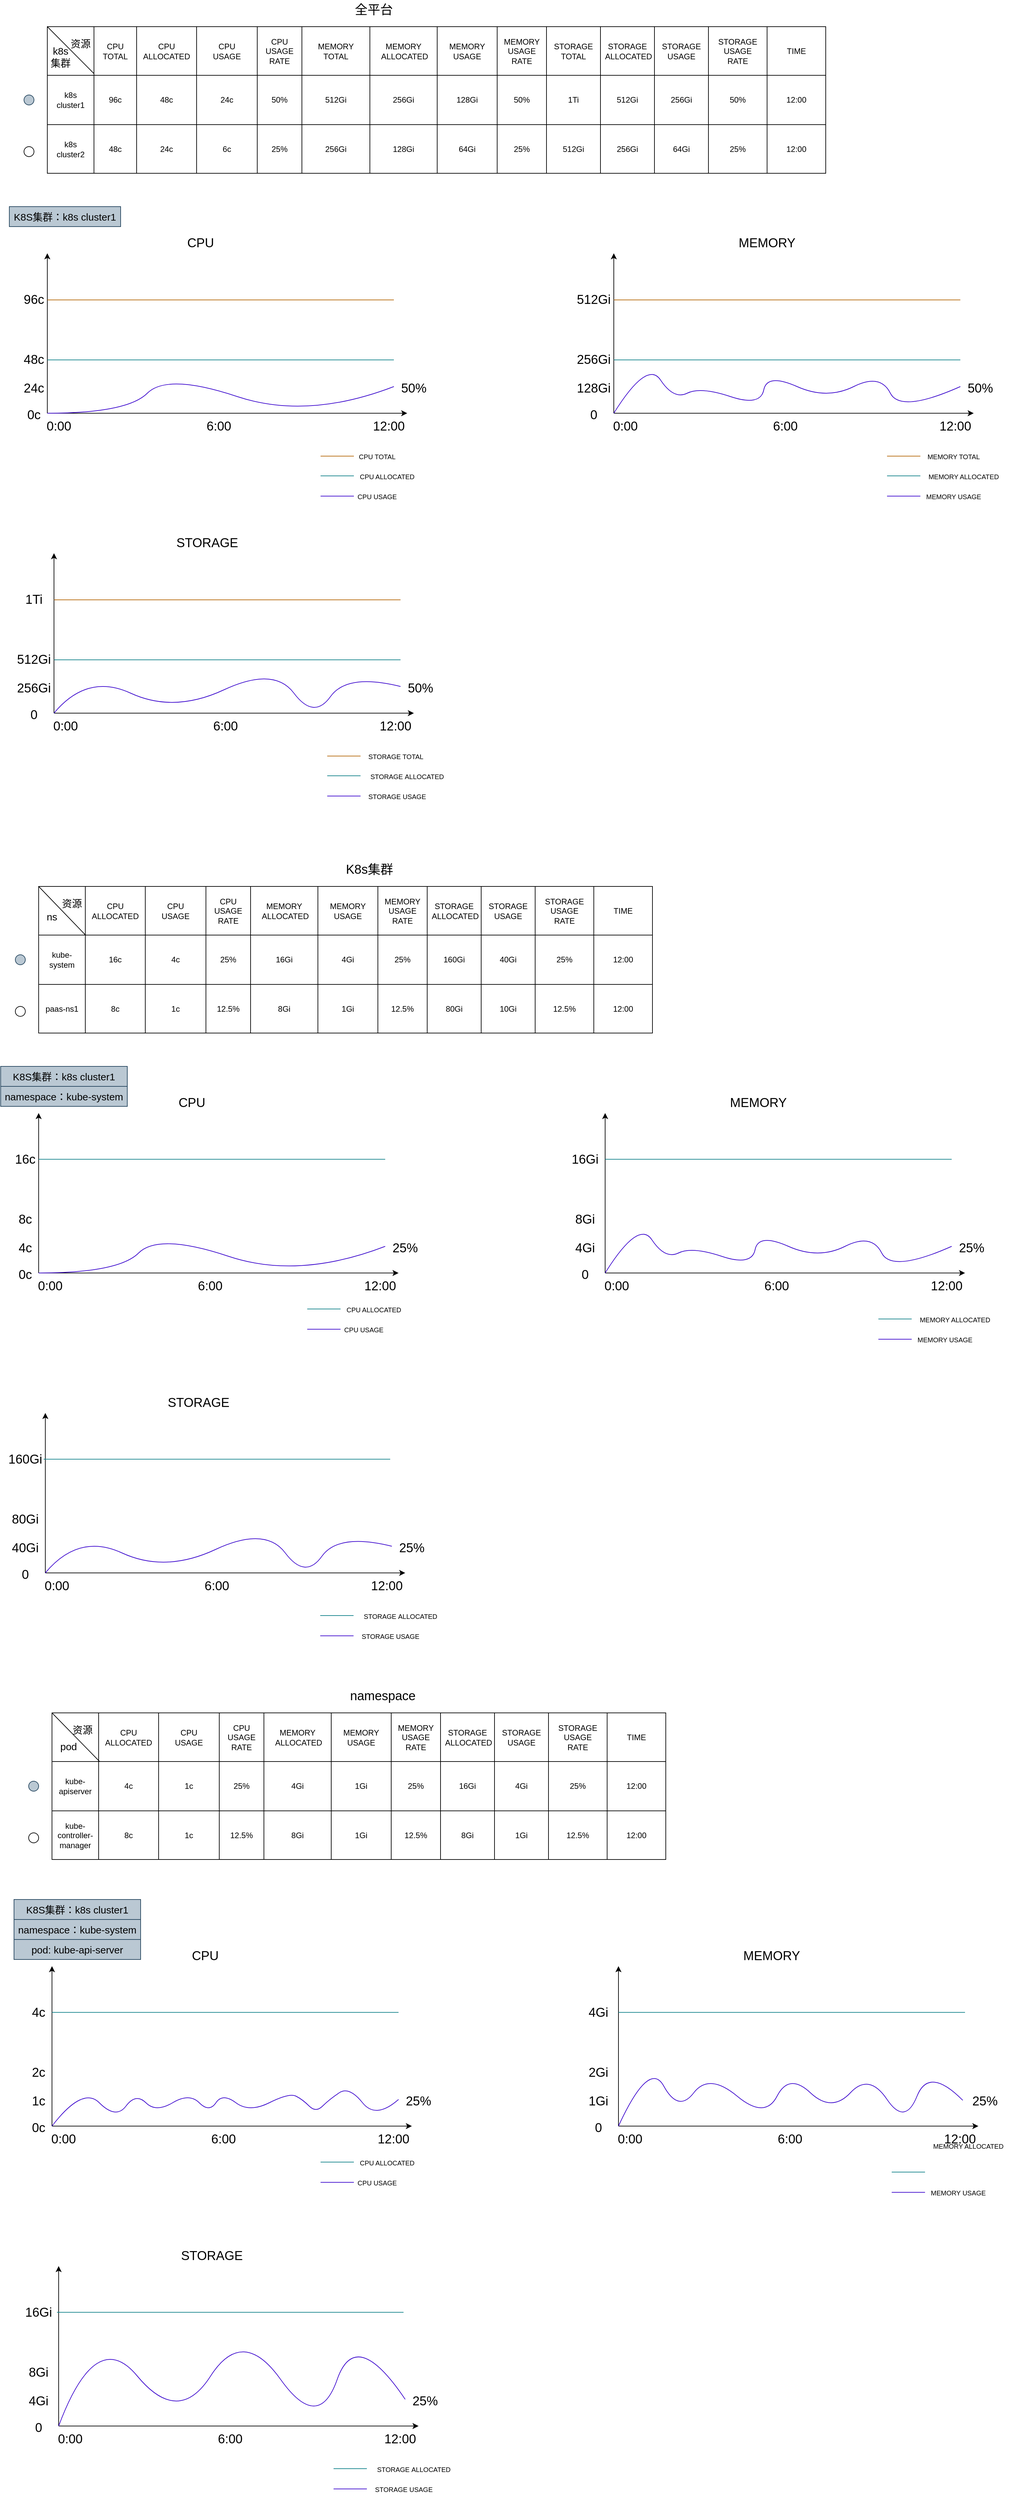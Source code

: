 <mxfile version="20.5.3" type="github">
  <diagram name="Page-1" id="2c4490ee-f0b8-94ab-5012-d5dc3445f7a3">
    <mxGraphModel dx="3170" dy="1735" grid="1" gridSize="10" guides="1" tooltips="1" connect="0" arrows="1" fold="1" page="0" pageScale="1.5" pageWidth="1169" pageHeight="826" background="none" math="0" shadow="0">
      <root>
        <mxCell id="0" style=";html=1;" />
        <mxCell id="1" style=";html=1;" parent="0" />
        <mxCell id="uKrZGBWOZSiCV8R7dve0-182" value="" style="shape=table;startSize=0;container=1;collapsible=0;childLayout=tableLayout;strokeColor=default;fillColor=default;" vertex="1" parent="1">
          <mxGeometry x="-450" y="-350" width="1168" height="220" as="geometry" />
        </mxCell>
        <mxCell id="uKrZGBWOZSiCV8R7dve0-183" value="" style="shape=tableRow;horizontal=0;startSize=0;swimlaneHead=0;swimlaneBody=0;top=0;left=0;bottom=0;right=0;collapsible=0;dropTarget=0;fillColor=none;points=[[0,0.5],[1,0.5]];portConstraint=eastwest;strokeColor=default;" vertex="1" parent="uKrZGBWOZSiCV8R7dve0-182">
          <mxGeometry width="1168" height="73" as="geometry" />
        </mxCell>
        <mxCell id="uKrZGBWOZSiCV8R7dve0-184" value="" style="shape=partialRectangle;html=1;whiteSpace=wrap;connectable=0;overflow=hidden;fillColor=none;top=0;left=0;bottom=0;right=0;pointerEvents=1;strokeColor=default;" vertex="1" parent="uKrZGBWOZSiCV8R7dve0-183">
          <mxGeometry width="70" height="73" as="geometry">
            <mxRectangle width="70" height="73" as="alternateBounds" />
          </mxGeometry>
        </mxCell>
        <mxCell id="uKrZGBWOZSiCV8R7dve0-185" value="CPU TOTAL" style="shape=partialRectangle;html=1;whiteSpace=wrap;connectable=0;overflow=hidden;fillColor=none;top=0;left=0;bottom=0;right=0;pointerEvents=1;strokeColor=default;" vertex="1" parent="uKrZGBWOZSiCV8R7dve0-183">
          <mxGeometry x="70" width="64" height="73" as="geometry">
            <mxRectangle width="64" height="73" as="alternateBounds" />
          </mxGeometry>
        </mxCell>
        <mxCell id="uKrZGBWOZSiCV8R7dve0-186" value="CPU ALLOCATED" style="shape=partialRectangle;html=1;whiteSpace=wrap;connectable=0;overflow=hidden;fillColor=none;top=0;left=0;bottom=0;right=0;pointerEvents=1;strokeColor=default;" vertex="1" parent="uKrZGBWOZSiCV8R7dve0-183">
          <mxGeometry x="134" width="90" height="73" as="geometry">
            <mxRectangle width="90" height="73" as="alternateBounds" />
          </mxGeometry>
        </mxCell>
        <mxCell id="uKrZGBWOZSiCV8R7dve0-187" value="CPU &lt;br&gt;USAGE" style="shape=partialRectangle;html=1;whiteSpace=wrap;connectable=0;overflow=hidden;fillColor=none;top=0;left=0;bottom=0;right=0;pointerEvents=1;strokeColor=default;" vertex="1" parent="uKrZGBWOZSiCV8R7dve0-183">
          <mxGeometry x="224" width="91" height="73" as="geometry">
            <mxRectangle width="91" height="73" as="alternateBounds" />
          </mxGeometry>
        </mxCell>
        <mxCell id="uKrZGBWOZSiCV8R7dve0-188" value="CPU&lt;br&gt;USAGE RATE" style="shape=partialRectangle;html=1;whiteSpace=wrap;connectable=0;overflow=hidden;fillColor=none;top=0;left=0;bottom=0;right=0;pointerEvents=1;strokeColor=default;" vertex="1" parent="uKrZGBWOZSiCV8R7dve0-183">
          <mxGeometry x="315" width="67" height="73" as="geometry">
            <mxRectangle width="67" height="73" as="alternateBounds" />
          </mxGeometry>
        </mxCell>
        <mxCell id="uKrZGBWOZSiCV8R7dve0-189" value="MEMORY&lt;br&gt;TOTAL" style="shape=partialRectangle;html=1;whiteSpace=wrap;connectable=0;overflow=hidden;fillColor=none;top=0;left=0;bottom=0;right=0;pointerEvents=1;strokeColor=default;" vertex="1" parent="uKrZGBWOZSiCV8R7dve0-183">
          <mxGeometry x="382" width="102" height="73" as="geometry">
            <mxRectangle width="102" height="73" as="alternateBounds" />
          </mxGeometry>
        </mxCell>
        <mxCell id="uKrZGBWOZSiCV8R7dve0-190" value="MEMORY&lt;br&gt;&amp;nbsp;ALLOCATED" style="shape=partialRectangle;html=1;whiteSpace=wrap;connectable=0;overflow=hidden;fillColor=none;top=0;left=0;bottom=0;right=0;pointerEvents=1;strokeColor=default;" vertex="1" parent="uKrZGBWOZSiCV8R7dve0-183">
          <mxGeometry x="484" width="101" height="73" as="geometry">
            <mxRectangle width="101" height="73" as="alternateBounds" />
          </mxGeometry>
        </mxCell>
        <mxCell id="uKrZGBWOZSiCV8R7dve0-191" value="&lt;span style=&quot;color: rgb(0, 0, 0); font-family: Helvetica; font-size: 12px; font-style: normal; font-variant-ligatures: normal; font-variant-caps: normal; font-weight: 400; letter-spacing: normal; orphans: 2; text-align: center; text-indent: 0px; text-transform: none; widows: 2; word-spacing: 0px; -webkit-text-stroke-width: 0px; background-color: rgb(255, 255, 255); text-decoration-thickness: initial; text-decoration-style: initial; text-decoration-color: initial; float: none; display: inline !important;&quot;&gt;MEMORY&lt;/span&gt;&lt;br style=&quot;color: rgb(0, 0, 0); font-family: Helvetica; font-size: 12px; font-style: normal; font-variant-ligatures: normal; font-variant-caps: normal; font-weight: 400; letter-spacing: normal; orphans: 2; text-align: center; text-indent: 0px; text-transform: none; widows: 2; word-spacing: 0px; -webkit-text-stroke-width: 0px; background-color: rgb(255, 255, 255); text-decoration-thickness: initial; text-decoration-style: initial; text-decoration-color: initial;&quot;&gt;USAGE" style="shape=partialRectangle;html=1;whiteSpace=wrap;connectable=0;overflow=hidden;fillColor=none;top=0;left=0;bottom=0;right=0;pointerEvents=1;strokeColor=default;" vertex="1" parent="uKrZGBWOZSiCV8R7dve0-183">
          <mxGeometry x="585" width="90" height="73" as="geometry">
            <mxRectangle width="90" height="73" as="alternateBounds" />
          </mxGeometry>
        </mxCell>
        <mxCell id="uKrZGBWOZSiCV8R7dve0-192" value="MEMORY&lt;br&gt;USAGE RATE" style="shape=partialRectangle;html=1;whiteSpace=wrap;connectable=0;overflow=hidden;fillColor=none;top=0;left=0;bottom=0;right=0;pointerEvents=1;strokeColor=default;" vertex="1" parent="uKrZGBWOZSiCV8R7dve0-183">
          <mxGeometry x="675" width="74" height="73" as="geometry">
            <mxRectangle width="74" height="73" as="alternateBounds" />
          </mxGeometry>
        </mxCell>
        <mxCell id="uKrZGBWOZSiCV8R7dve0-193" value="STORAGE&lt;br&gt;TOTAL" style="shape=partialRectangle;html=1;whiteSpace=wrap;connectable=0;overflow=hidden;fillColor=none;top=0;left=0;bottom=0;right=0;pointerEvents=1;strokeColor=default;" vertex="1" parent="uKrZGBWOZSiCV8R7dve0-183">
          <mxGeometry x="749" width="81" height="73" as="geometry">
            <mxRectangle width="81" height="73" as="alternateBounds" />
          </mxGeometry>
        </mxCell>
        <mxCell id="uKrZGBWOZSiCV8R7dve0-333" value="STORAGE&lt;br&gt;&amp;nbsp;ALLOCATED" style="shape=partialRectangle;html=1;whiteSpace=wrap;connectable=0;overflow=hidden;fillColor=none;top=0;left=0;bottom=0;right=0;pointerEvents=1;strokeColor=default;" vertex="1" parent="uKrZGBWOZSiCV8R7dve0-183">
          <mxGeometry x="830" width="81" height="73" as="geometry">
            <mxRectangle width="81" height="73" as="alternateBounds" />
          </mxGeometry>
        </mxCell>
        <mxCell id="uKrZGBWOZSiCV8R7dve0-330" value="STORAGE&lt;br&gt;USAGE" style="shape=partialRectangle;html=1;whiteSpace=wrap;connectable=0;overflow=hidden;fillColor=none;top=0;left=0;bottom=0;right=0;pointerEvents=1;strokeColor=default;" vertex="1" parent="uKrZGBWOZSiCV8R7dve0-183">
          <mxGeometry x="911" width="81" height="73" as="geometry">
            <mxRectangle width="81" height="73" as="alternateBounds" />
          </mxGeometry>
        </mxCell>
        <mxCell id="uKrZGBWOZSiCV8R7dve0-327" value="STORAGE&lt;br&gt;USAGE &lt;br&gt;RATE" style="shape=partialRectangle;html=1;whiteSpace=wrap;connectable=0;overflow=hidden;fillColor=none;top=0;left=0;bottom=0;right=0;pointerEvents=1;strokeColor=default;" vertex="1" parent="uKrZGBWOZSiCV8R7dve0-183">
          <mxGeometry x="992" width="88" height="73" as="geometry">
            <mxRectangle width="88" height="73" as="alternateBounds" />
          </mxGeometry>
        </mxCell>
        <mxCell id="uKrZGBWOZSiCV8R7dve0-416" value="TIME" style="shape=partialRectangle;html=1;whiteSpace=wrap;connectable=0;overflow=hidden;fillColor=none;top=0;left=0;bottom=0;right=0;pointerEvents=1;strokeColor=default;" vertex="1" parent="uKrZGBWOZSiCV8R7dve0-183">
          <mxGeometry x="1080" width="88" height="73" as="geometry">
            <mxRectangle width="88" height="73" as="alternateBounds" />
          </mxGeometry>
        </mxCell>
        <mxCell id="uKrZGBWOZSiCV8R7dve0-194" value="" style="shape=tableRow;horizontal=0;startSize=0;swimlaneHead=0;swimlaneBody=0;top=0;left=0;bottom=0;right=0;collapsible=0;dropTarget=0;fillColor=none;points=[[0,0.5],[1,0.5]];portConstraint=eastwest;strokeColor=default;" vertex="1" parent="uKrZGBWOZSiCV8R7dve0-182">
          <mxGeometry y="73" width="1168" height="74" as="geometry" />
        </mxCell>
        <mxCell id="uKrZGBWOZSiCV8R7dve0-195" value="k8s &lt;br&gt;cluster1" style="shape=partialRectangle;html=1;whiteSpace=wrap;connectable=0;overflow=hidden;fillColor=none;top=0;left=0;bottom=0;right=0;pointerEvents=1;strokeColor=default;" vertex="1" parent="uKrZGBWOZSiCV8R7dve0-194">
          <mxGeometry width="70" height="74" as="geometry">
            <mxRectangle width="70" height="74" as="alternateBounds" />
          </mxGeometry>
        </mxCell>
        <mxCell id="uKrZGBWOZSiCV8R7dve0-196" value="96c" style="shape=partialRectangle;html=1;whiteSpace=wrap;connectable=0;overflow=hidden;fillColor=none;top=0;left=0;bottom=0;right=0;pointerEvents=1;strokeColor=default;" vertex="1" parent="uKrZGBWOZSiCV8R7dve0-194">
          <mxGeometry x="70" width="64" height="74" as="geometry">
            <mxRectangle width="64" height="74" as="alternateBounds" />
          </mxGeometry>
        </mxCell>
        <mxCell id="uKrZGBWOZSiCV8R7dve0-197" value="48c" style="shape=partialRectangle;html=1;whiteSpace=wrap;connectable=0;overflow=hidden;fillColor=none;top=0;left=0;bottom=0;right=0;pointerEvents=1;strokeColor=default;" vertex="1" parent="uKrZGBWOZSiCV8R7dve0-194">
          <mxGeometry x="134" width="90" height="74" as="geometry">
            <mxRectangle width="90" height="74" as="alternateBounds" />
          </mxGeometry>
        </mxCell>
        <mxCell id="uKrZGBWOZSiCV8R7dve0-198" value="24c" style="shape=partialRectangle;html=1;whiteSpace=wrap;connectable=0;overflow=hidden;fillColor=none;top=0;left=0;bottom=0;right=0;pointerEvents=1;strokeColor=default;" vertex="1" parent="uKrZGBWOZSiCV8R7dve0-194">
          <mxGeometry x="224" width="91" height="74" as="geometry">
            <mxRectangle width="91" height="74" as="alternateBounds" />
          </mxGeometry>
        </mxCell>
        <mxCell id="uKrZGBWOZSiCV8R7dve0-199" value="50%" style="shape=partialRectangle;html=1;whiteSpace=wrap;connectable=0;overflow=hidden;fillColor=none;top=0;left=0;bottom=0;right=0;pointerEvents=1;strokeColor=default;" vertex="1" parent="uKrZGBWOZSiCV8R7dve0-194">
          <mxGeometry x="315" width="67" height="74" as="geometry">
            <mxRectangle width="67" height="74" as="alternateBounds" />
          </mxGeometry>
        </mxCell>
        <mxCell id="uKrZGBWOZSiCV8R7dve0-200" value="512Gi" style="shape=partialRectangle;html=1;whiteSpace=wrap;connectable=0;overflow=hidden;fillColor=none;top=0;left=0;bottom=0;right=0;pointerEvents=1;strokeColor=default;" vertex="1" parent="uKrZGBWOZSiCV8R7dve0-194">
          <mxGeometry x="382" width="102" height="74" as="geometry">
            <mxRectangle width="102" height="74" as="alternateBounds" />
          </mxGeometry>
        </mxCell>
        <mxCell id="uKrZGBWOZSiCV8R7dve0-201" value="256Gi" style="shape=partialRectangle;html=1;whiteSpace=wrap;connectable=0;overflow=hidden;fillColor=none;top=0;left=0;bottom=0;right=0;pointerEvents=1;strokeColor=default;" vertex="1" parent="uKrZGBWOZSiCV8R7dve0-194">
          <mxGeometry x="484" width="101" height="74" as="geometry">
            <mxRectangle width="101" height="74" as="alternateBounds" />
          </mxGeometry>
        </mxCell>
        <mxCell id="uKrZGBWOZSiCV8R7dve0-202" value="128Gi" style="shape=partialRectangle;html=1;whiteSpace=wrap;connectable=0;overflow=hidden;fillColor=none;top=0;left=0;bottom=0;right=0;pointerEvents=1;strokeColor=default;" vertex="1" parent="uKrZGBWOZSiCV8R7dve0-194">
          <mxGeometry x="585" width="90" height="74" as="geometry">
            <mxRectangle width="90" height="74" as="alternateBounds" />
          </mxGeometry>
        </mxCell>
        <mxCell id="uKrZGBWOZSiCV8R7dve0-203" value="50%" style="shape=partialRectangle;html=1;whiteSpace=wrap;connectable=0;overflow=hidden;fillColor=none;top=0;left=0;bottom=0;right=0;pointerEvents=1;strokeColor=default;" vertex="1" parent="uKrZGBWOZSiCV8R7dve0-194">
          <mxGeometry x="675" width="74" height="74" as="geometry">
            <mxRectangle width="74" height="74" as="alternateBounds" />
          </mxGeometry>
        </mxCell>
        <mxCell id="uKrZGBWOZSiCV8R7dve0-204" value="1Ti" style="shape=partialRectangle;html=1;whiteSpace=wrap;connectable=0;overflow=hidden;fillColor=none;top=0;left=0;bottom=0;right=0;pointerEvents=1;strokeColor=default;" vertex="1" parent="uKrZGBWOZSiCV8R7dve0-194">
          <mxGeometry x="749" width="81" height="74" as="geometry">
            <mxRectangle width="81" height="74" as="alternateBounds" />
          </mxGeometry>
        </mxCell>
        <mxCell id="uKrZGBWOZSiCV8R7dve0-334" value="512Gi" style="shape=partialRectangle;html=1;whiteSpace=wrap;connectable=0;overflow=hidden;fillColor=none;top=0;left=0;bottom=0;right=0;pointerEvents=1;strokeColor=default;" vertex="1" parent="uKrZGBWOZSiCV8R7dve0-194">
          <mxGeometry x="830" width="81" height="74" as="geometry">
            <mxRectangle width="81" height="74" as="alternateBounds" />
          </mxGeometry>
        </mxCell>
        <mxCell id="uKrZGBWOZSiCV8R7dve0-331" value="256Gi" style="shape=partialRectangle;html=1;whiteSpace=wrap;connectable=0;overflow=hidden;fillColor=none;top=0;left=0;bottom=0;right=0;pointerEvents=1;strokeColor=default;" vertex="1" parent="uKrZGBWOZSiCV8R7dve0-194">
          <mxGeometry x="911" width="81" height="74" as="geometry">
            <mxRectangle width="81" height="74" as="alternateBounds" />
          </mxGeometry>
        </mxCell>
        <mxCell id="uKrZGBWOZSiCV8R7dve0-328" value="50%" style="shape=partialRectangle;html=1;whiteSpace=wrap;connectable=0;overflow=hidden;fillColor=none;top=0;left=0;bottom=0;right=0;pointerEvents=1;strokeColor=default;" vertex="1" parent="uKrZGBWOZSiCV8R7dve0-194">
          <mxGeometry x="992" width="88" height="74" as="geometry">
            <mxRectangle width="88" height="74" as="alternateBounds" />
          </mxGeometry>
        </mxCell>
        <mxCell id="uKrZGBWOZSiCV8R7dve0-417" value="12:00" style="shape=partialRectangle;html=1;whiteSpace=wrap;connectable=0;overflow=hidden;fillColor=none;top=0;left=0;bottom=0;right=0;pointerEvents=1;strokeColor=default;" vertex="1" parent="uKrZGBWOZSiCV8R7dve0-194">
          <mxGeometry x="1080" width="88" height="74" as="geometry">
            <mxRectangle width="88" height="74" as="alternateBounds" />
          </mxGeometry>
        </mxCell>
        <mxCell id="uKrZGBWOZSiCV8R7dve0-205" value="" style="shape=tableRow;horizontal=0;startSize=0;swimlaneHead=0;swimlaneBody=0;top=0;left=0;bottom=0;right=0;collapsible=0;dropTarget=0;fillColor=none;points=[[0,0.5],[1,0.5]];portConstraint=eastwest;strokeColor=default;" vertex="1" parent="uKrZGBWOZSiCV8R7dve0-182">
          <mxGeometry y="147" width="1168" height="73" as="geometry" />
        </mxCell>
        <mxCell id="uKrZGBWOZSiCV8R7dve0-206" value="k8s&lt;br&gt;cluster2" style="shape=partialRectangle;html=1;whiteSpace=wrap;connectable=0;overflow=hidden;fillColor=none;top=0;left=0;bottom=0;right=0;pointerEvents=1;strokeColor=default;" vertex="1" parent="uKrZGBWOZSiCV8R7dve0-205">
          <mxGeometry width="70" height="73" as="geometry">
            <mxRectangle width="70" height="73" as="alternateBounds" />
          </mxGeometry>
        </mxCell>
        <mxCell id="uKrZGBWOZSiCV8R7dve0-207" value="48c" style="shape=partialRectangle;html=1;whiteSpace=wrap;connectable=0;overflow=hidden;fillColor=none;top=0;left=0;bottom=0;right=0;pointerEvents=1;strokeColor=default;" vertex="1" parent="uKrZGBWOZSiCV8R7dve0-205">
          <mxGeometry x="70" width="64" height="73" as="geometry">
            <mxRectangle width="64" height="73" as="alternateBounds" />
          </mxGeometry>
        </mxCell>
        <mxCell id="uKrZGBWOZSiCV8R7dve0-208" value="24c" style="shape=partialRectangle;html=1;whiteSpace=wrap;connectable=0;overflow=hidden;fillColor=none;top=0;left=0;bottom=0;right=0;pointerEvents=1;strokeColor=default;" vertex="1" parent="uKrZGBWOZSiCV8R7dve0-205">
          <mxGeometry x="134" width="90" height="73" as="geometry">
            <mxRectangle width="90" height="73" as="alternateBounds" />
          </mxGeometry>
        </mxCell>
        <mxCell id="uKrZGBWOZSiCV8R7dve0-209" value="6c" style="shape=partialRectangle;html=1;whiteSpace=wrap;connectable=0;overflow=hidden;fillColor=none;top=0;left=0;bottom=0;right=0;pointerEvents=1;strokeColor=default;" vertex="1" parent="uKrZGBWOZSiCV8R7dve0-205">
          <mxGeometry x="224" width="91" height="73" as="geometry">
            <mxRectangle width="91" height="73" as="alternateBounds" />
          </mxGeometry>
        </mxCell>
        <mxCell id="uKrZGBWOZSiCV8R7dve0-210" value="25%" style="shape=partialRectangle;html=1;whiteSpace=wrap;connectable=0;overflow=hidden;fillColor=none;top=0;left=0;bottom=0;right=0;pointerEvents=1;strokeColor=default;" vertex="1" parent="uKrZGBWOZSiCV8R7dve0-205">
          <mxGeometry x="315" width="67" height="73" as="geometry">
            <mxRectangle width="67" height="73" as="alternateBounds" />
          </mxGeometry>
        </mxCell>
        <mxCell id="uKrZGBWOZSiCV8R7dve0-211" value="256Gi" style="shape=partialRectangle;html=1;whiteSpace=wrap;connectable=0;overflow=hidden;fillColor=none;top=0;left=0;bottom=0;right=0;pointerEvents=1;strokeColor=default;" vertex="1" parent="uKrZGBWOZSiCV8R7dve0-205">
          <mxGeometry x="382" width="102" height="73" as="geometry">
            <mxRectangle width="102" height="73" as="alternateBounds" />
          </mxGeometry>
        </mxCell>
        <mxCell id="uKrZGBWOZSiCV8R7dve0-212" value="128Gi" style="shape=partialRectangle;html=1;whiteSpace=wrap;connectable=0;overflow=hidden;fillColor=none;top=0;left=0;bottom=0;right=0;pointerEvents=1;strokeColor=default;" vertex="1" parent="uKrZGBWOZSiCV8R7dve0-205">
          <mxGeometry x="484" width="101" height="73" as="geometry">
            <mxRectangle width="101" height="73" as="alternateBounds" />
          </mxGeometry>
        </mxCell>
        <mxCell id="uKrZGBWOZSiCV8R7dve0-213" value="64Gi" style="shape=partialRectangle;html=1;whiteSpace=wrap;connectable=0;overflow=hidden;fillColor=none;top=0;left=0;bottom=0;right=0;pointerEvents=1;strokeColor=default;" vertex="1" parent="uKrZGBWOZSiCV8R7dve0-205">
          <mxGeometry x="585" width="90" height="73" as="geometry">
            <mxRectangle width="90" height="73" as="alternateBounds" />
          </mxGeometry>
        </mxCell>
        <mxCell id="uKrZGBWOZSiCV8R7dve0-214" value="25%" style="shape=partialRectangle;html=1;whiteSpace=wrap;connectable=0;overflow=hidden;fillColor=none;top=0;left=0;bottom=0;right=0;pointerEvents=1;strokeColor=default;" vertex="1" parent="uKrZGBWOZSiCV8R7dve0-205">
          <mxGeometry x="675" width="74" height="73" as="geometry">
            <mxRectangle width="74" height="73" as="alternateBounds" />
          </mxGeometry>
        </mxCell>
        <mxCell id="uKrZGBWOZSiCV8R7dve0-215" value="512Gi" style="shape=partialRectangle;html=1;whiteSpace=wrap;connectable=0;overflow=hidden;fillColor=none;top=0;left=0;bottom=0;right=0;pointerEvents=1;strokeColor=default;" vertex="1" parent="uKrZGBWOZSiCV8R7dve0-205">
          <mxGeometry x="749" width="81" height="73" as="geometry">
            <mxRectangle width="81" height="73" as="alternateBounds" />
          </mxGeometry>
        </mxCell>
        <mxCell id="uKrZGBWOZSiCV8R7dve0-335" value="256Gi" style="shape=partialRectangle;html=1;whiteSpace=wrap;connectable=0;overflow=hidden;fillColor=none;top=0;left=0;bottom=0;right=0;pointerEvents=1;strokeColor=default;" vertex="1" parent="uKrZGBWOZSiCV8R7dve0-205">
          <mxGeometry x="830" width="81" height="73" as="geometry">
            <mxRectangle width="81" height="73" as="alternateBounds" />
          </mxGeometry>
        </mxCell>
        <mxCell id="uKrZGBWOZSiCV8R7dve0-332" value="64Gi" style="shape=partialRectangle;html=1;whiteSpace=wrap;connectable=0;overflow=hidden;fillColor=none;top=0;left=0;bottom=0;right=0;pointerEvents=1;strokeColor=default;" vertex="1" parent="uKrZGBWOZSiCV8R7dve0-205">
          <mxGeometry x="911" width="81" height="73" as="geometry">
            <mxRectangle width="81" height="73" as="alternateBounds" />
          </mxGeometry>
        </mxCell>
        <mxCell id="uKrZGBWOZSiCV8R7dve0-329" value="25%" style="shape=partialRectangle;html=1;whiteSpace=wrap;connectable=0;overflow=hidden;fillColor=none;top=0;left=0;bottom=0;right=0;pointerEvents=1;strokeColor=default;" vertex="1" parent="uKrZGBWOZSiCV8R7dve0-205">
          <mxGeometry x="992" width="88" height="73" as="geometry">
            <mxRectangle width="88" height="73" as="alternateBounds" />
          </mxGeometry>
        </mxCell>
        <mxCell id="uKrZGBWOZSiCV8R7dve0-418" value="12:00" style="shape=partialRectangle;html=1;whiteSpace=wrap;connectable=0;overflow=hidden;fillColor=none;top=0;left=0;bottom=0;right=0;pointerEvents=1;strokeColor=default;" vertex="1" parent="uKrZGBWOZSiCV8R7dve0-205">
          <mxGeometry x="1080" width="88" height="73" as="geometry">
            <mxRectangle width="88" height="73" as="alternateBounds" />
          </mxGeometry>
        </mxCell>
        <mxCell id="uKrZGBWOZSiCV8R7dve0-373" value="" style="verticalLabelPosition=bottom;shadow=0;dashed=0;align=center;html=1;verticalAlign=top;strokeWidth=1;shape=ellipse;perimeter=ellipsePerimeter;strokeColor=default;fillColor=default;" vertex="1" parent="1">
          <mxGeometry x="-485" y="-170" width="15" height="15" as="geometry" />
        </mxCell>
        <mxCell id="uKrZGBWOZSiCV8R7dve0-374" value="" style="verticalLabelPosition=bottom;shadow=0;dashed=0;align=center;html=1;verticalAlign=top;strokeWidth=1;shape=ellipse;perimeter=ellipsePerimeter;strokeColor=#23445d;fillColor=#bac8d3;" vertex="1" parent="1">
          <mxGeometry x="-485" y="-247.5" width="15" height="15" as="geometry" />
        </mxCell>
        <mxCell id="uKrZGBWOZSiCV8R7dve0-378" value="&lt;font style=&quot;font-size: 19px;&quot;&gt;全平台&lt;/font&gt;" style="text;html=1;strokeColor=none;fillColor=none;align=center;verticalAlign=middle;whiteSpace=wrap;rounded=0;" vertex="1" parent="1">
          <mxGeometry x="10" y="-390" width="60" height="30" as="geometry" />
        </mxCell>
        <mxCell id="uKrZGBWOZSiCV8R7dve0-379" value="" style="endArrow=classic;html=1;rounded=0;fontSize=19;" edge="1" parent="1">
          <mxGeometry width="50" height="50" relative="1" as="geometry">
            <mxPoint x="-450" y="230" as="sourcePoint" />
            <mxPoint x="90" y="230" as="targetPoint" />
          </mxGeometry>
        </mxCell>
        <mxCell id="uKrZGBWOZSiCV8R7dve0-380" value="" style="endArrow=classic;html=1;rounded=0;fontSize=19;" edge="1" parent="1">
          <mxGeometry width="50" height="50" relative="1" as="geometry">
            <mxPoint x="-450" y="230" as="sourcePoint" />
            <mxPoint x="-450" y="-10" as="targetPoint" />
          </mxGeometry>
        </mxCell>
        <mxCell id="uKrZGBWOZSiCV8R7dve0-381" value="" style="curved=1;endArrow=none;html=1;rounded=0;fontSize=19;endFill=0;fillColor=#6a00ff;strokeColor=#3700CC;" edge="1" parent="1">
          <mxGeometry width="50" height="50" relative="1" as="geometry">
            <mxPoint x="70" y="190" as="sourcePoint" />
            <mxPoint x="-450" y="230" as="targetPoint" />
            <Array as="points">
              <mxPoint x="-60" y="240" />
              <mxPoint x="-270" y="170" />
              <mxPoint x="-330" y="230" />
            </Array>
          </mxGeometry>
        </mxCell>
        <mxCell id="uKrZGBWOZSiCV8R7dve0-384" value="" style="endArrow=none;html=1;rounded=0;strokeColor=#b46504;fontSize=19;fillColor=#fad7ac;" edge="1" parent="1">
          <mxGeometry width="50" height="50" relative="1" as="geometry">
            <mxPoint x="70" y="60" as="sourcePoint" />
            <mxPoint x="-450" y="60" as="targetPoint" />
          </mxGeometry>
        </mxCell>
        <mxCell id="uKrZGBWOZSiCV8R7dve0-385" value="" style="endArrow=none;html=1;rounded=0;strokeColor=#0e8088;fontSize=19;fillColor=#b0e3e6;" edge="1" parent="1">
          <mxGeometry width="50" height="50" relative="1" as="geometry">
            <mxPoint x="70" y="150" as="sourcePoint" />
            <mxPoint x="-450" y="150" as="targetPoint" />
          </mxGeometry>
        </mxCell>
        <mxCell id="uKrZGBWOZSiCV8R7dve0-387" value="" style="endArrow=none;html=1;rounded=0;strokeColor=#b46504;fontSize=19;fillColor=#fad7ac;" edge="1" parent="1">
          <mxGeometry width="50" height="50" relative="1" as="geometry">
            <mxPoint x="10" y="294.33" as="sourcePoint" />
            <mxPoint x="-30" y="294.33" as="targetPoint" />
            <Array as="points">
              <mxPoint x="-40" y="294.33" />
            </Array>
          </mxGeometry>
        </mxCell>
        <mxCell id="uKrZGBWOZSiCV8R7dve0-388" value="CPU TOTAL" style="text;html=1;strokeColor=none;fillColor=none;align=center;verticalAlign=middle;whiteSpace=wrap;rounded=0;fontSize=10;" vertex="1" parent="1">
          <mxGeometry y="280" width="90" height="30" as="geometry" />
        </mxCell>
        <mxCell id="uKrZGBWOZSiCV8R7dve0-397" value="" style="endArrow=none;html=1;rounded=0;strokeColor=#0e8088;fontSize=19;fillColor=#b0e3e6;" edge="1" parent="1">
          <mxGeometry width="50" height="50" relative="1" as="geometry">
            <mxPoint x="10" y="324" as="sourcePoint" />
            <mxPoint x="-40" y="324" as="targetPoint" />
          </mxGeometry>
        </mxCell>
        <mxCell id="uKrZGBWOZSiCV8R7dve0-398" value="" style="curved=1;endArrow=none;html=1;rounded=0;fontSize=19;endFill=0;fillColor=#6a00ff;strokeColor=#3700CC;" edge="1" parent="1">
          <mxGeometry width="50" height="50" relative="1" as="geometry">
            <mxPoint x="10" y="354.33" as="sourcePoint" />
            <mxPoint x="-40" y="354.33" as="targetPoint" />
            <Array as="points" />
          </mxGeometry>
        </mxCell>
        <mxCell id="uKrZGBWOZSiCV8R7dve0-399" value="CPU" style="text;html=1;strokeColor=none;fillColor=none;align=center;verticalAlign=middle;whiteSpace=wrap;rounded=0;fontSize=19;" vertex="1" parent="1">
          <mxGeometry x="-250" y="-40" width="60" height="30" as="geometry" />
        </mxCell>
        <mxCell id="uKrZGBWOZSiCV8R7dve0-401" value="96c" style="text;html=1;strokeColor=none;fillColor=none;align=center;verticalAlign=middle;whiteSpace=wrap;rounded=0;fontSize=19;" vertex="1" parent="1">
          <mxGeometry x="-500" y="40" width="60" height="40" as="geometry" />
        </mxCell>
        <mxCell id="uKrZGBWOZSiCV8R7dve0-402" value="48c" style="text;html=1;strokeColor=none;fillColor=none;align=center;verticalAlign=middle;whiteSpace=wrap;rounded=0;fontSize=19;" vertex="1" parent="1">
          <mxGeometry x="-500" y="130" width="60" height="40" as="geometry" />
        </mxCell>
        <mxCell id="uKrZGBWOZSiCV8R7dve0-403" value="24c" style="text;html=1;strokeColor=none;fillColor=none;align=center;verticalAlign=middle;whiteSpace=wrap;rounded=0;fontSize=19;" vertex="1" parent="1">
          <mxGeometry x="-500" y="170" width="60" height="45" as="geometry" />
        </mxCell>
        <mxCell id="uKrZGBWOZSiCV8R7dve0-412" value="CPU ALLOCATED" style="text;html=1;strokeColor=none;fillColor=none;align=center;verticalAlign=middle;whiteSpace=wrap;rounded=0;fontSize=10;" vertex="1" parent="1">
          <mxGeometry y="310" width="120" height="30" as="geometry" />
        </mxCell>
        <mxCell id="uKrZGBWOZSiCV8R7dve0-413" value="CPU USAGE" style="text;html=1;strokeColor=none;fillColor=none;align=center;verticalAlign=middle;whiteSpace=wrap;rounded=0;fontSize=10;" vertex="1" parent="1">
          <mxGeometry y="340" width="90" height="30" as="geometry" />
        </mxCell>
        <mxCell id="uKrZGBWOZSiCV8R7dve0-415" value="0c" style="text;html=1;strokeColor=none;fillColor=none;align=center;verticalAlign=middle;whiteSpace=wrap;rounded=0;fontSize=19;" vertex="1" parent="1">
          <mxGeometry x="-500" y="210" width="60" height="45" as="geometry" />
        </mxCell>
        <mxCell id="uKrZGBWOZSiCV8R7dve0-419" value="12:00" style="text;html=1;strokeColor=none;fillColor=none;align=center;verticalAlign=middle;whiteSpace=wrap;rounded=0;fontSize=19;" vertex="1" parent="1">
          <mxGeometry x="35" y="230" width="55" height="40" as="geometry" />
        </mxCell>
        <mxCell id="uKrZGBWOZSiCV8R7dve0-421" value="6:00" style="text;html=1;strokeColor=none;fillColor=none;align=center;verticalAlign=middle;whiteSpace=wrap;rounded=0;fontSize=19;" vertex="1" parent="1">
          <mxGeometry x="-220" y="230" width="55" height="40" as="geometry" />
        </mxCell>
        <mxCell id="uKrZGBWOZSiCV8R7dve0-422" value="0:00" style="text;html=1;strokeColor=none;fillColor=none;align=center;verticalAlign=middle;whiteSpace=wrap;rounded=0;fontSize=19;" vertex="1" parent="1">
          <mxGeometry x="-460" y="230" width="55" height="40" as="geometry" />
        </mxCell>
        <mxCell id="uKrZGBWOZSiCV8R7dve0-423" value="50%" style="text;html=1;strokeColor=none;fillColor=none;align=center;verticalAlign=middle;whiteSpace=wrap;rounded=0;fontSize=19;" vertex="1" parent="1">
          <mxGeometry x="70" y="170" width="60" height="45" as="geometry" />
        </mxCell>
        <mxCell id="uKrZGBWOZSiCV8R7dve0-464" value="" style="endArrow=classic;html=1;rounded=0;fontSize=19;" edge="1" parent="1">
          <mxGeometry width="50" height="50" relative="1" as="geometry">
            <mxPoint x="400" y="230" as="sourcePoint" />
            <mxPoint x="940" y="230" as="targetPoint" />
          </mxGeometry>
        </mxCell>
        <mxCell id="uKrZGBWOZSiCV8R7dve0-465" value="" style="endArrow=classic;html=1;rounded=0;fontSize=19;" edge="1" parent="1">
          <mxGeometry width="50" height="50" relative="1" as="geometry">
            <mxPoint x="400" y="230" as="sourcePoint" />
            <mxPoint x="400" y="-10" as="targetPoint" />
          </mxGeometry>
        </mxCell>
        <mxCell id="uKrZGBWOZSiCV8R7dve0-466" value="" style="curved=1;endArrow=none;html=1;rounded=0;fontSize=19;endFill=0;fillColor=#6a00ff;strokeColor=#3700CC;" edge="1" parent="1">
          <mxGeometry width="50" height="50" relative="1" as="geometry">
            <mxPoint x="920" y="190" as="sourcePoint" />
            <mxPoint x="400" y="230" as="targetPoint" />
            <Array as="points">
              <mxPoint x="830" y="230" />
              <mxPoint x="800" y="170" />
              <mxPoint x="720" y="210" />
              <mxPoint x="630" y="170" />
              <mxPoint x="620" y="220" />
              <mxPoint x="530" y="190" />
              <mxPoint x="490" y="210" />
              <mxPoint x="450" y="150" />
            </Array>
          </mxGeometry>
        </mxCell>
        <mxCell id="uKrZGBWOZSiCV8R7dve0-467" value="" style="endArrow=none;html=1;rounded=0;strokeColor=#b46504;fontSize=19;fillColor=#fad7ac;" edge="1" parent="1">
          <mxGeometry width="50" height="50" relative="1" as="geometry">
            <mxPoint x="920" y="60" as="sourcePoint" />
            <mxPoint x="400" y="60" as="targetPoint" />
          </mxGeometry>
        </mxCell>
        <mxCell id="uKrZGBWOZSiCV8R7dve0-468" value="" style="endArrow=none;html=1;rounded=0;strokeColor=#0e8088;fontSize=19;fillColor=#b0e3e6;" edge="1" parent="1">
          <mxGeometry width="50" height="50" relative="1" as="geometry">
            <mxPoint x="920" y="150" as="sourcePoint" />
            <mxPoint x="400" y="150" as="targetPoint" />
          </mxGeometry>
        </mxCell>
        <mxCell id="uKrZGBWOZSiCV8R7dve0-469" value="" style="endArrow=none;html=1;rounded=0;strokeColor=#b46504;fontSize=19;fillColor=#fad7ac;" edge="1" parent="1">
          <mxGeometry width="50" height="50" relative="1" as="geometry">
            <mxPoint x="860" y="294.33" as="sourcePoint" />
            <mxPoint x="820" y="294.33" as="targetPoint" />
            <Array as="points">
              <mxPoint x="810" y="294.33" />
            </Array>
          </mxGeometry>
        </mxCell>
        <mxCell id="uKrZGBWOZSiCV8R7dve0-470" value="MEMORY TOTAL" style="text;html=1;strokeColor=none;fillColor=none;align=center;verticalAlign=middle;whiteSpace=wrap;rounded=0;fontSize=10;" vertex="1" parent="1">
          <mxGeometry x="850" y="280" width="120" height="30" as="geometry" />
        </mxCell>
        <mxCell id="uKrZGBWOZSiCV8R7dve0-471" value="" style="endArrow=none;html=1;rounded=0;strokeColor=#0e8088;fontSize=19;fillColor=#b0e3e6;" edge="1" parent="1">
          <mxGeometry width="50" height="50" relative="1" as="geometry">
            <mxPoint x="860" y="324" as="sourcePoint" />
            <mxPoint x="810" y="324" as="targetPoint" />
          </mxGeometry>
        </mxCell>
        <mxCell id="uKrZGBWOZSiCV8R7dve0-472" value="" style="curved=1;endArrow=none;html=1;rounded=0;fontSize=19;endFill=0;fillColor=#6a00ff;strokeColor=#3700CC;" edge="1" parent="1">
          <mxGeometry width="50" height="50" relative="1" as="geometry">
            <mxPoint x="860" y="354.33" as="sourcePoint" />
            <mxPoint x="810" y="354.33" as="targetPoint" />
            <Array as="points" />
          </mxGeometry>
        </mxCell>
        <mxCell id="uKrZGBWOZSiCV8R7dve0-473" value="MEMORY" style="text;html=1;strokeColor=none;fillColor=none;align=center;verticalAlign=middle;whiteSpace=wrap;rounded=0;fontSize=19;" vertex="1" parent="1">
          <mxGeometry x="600" y="-40" width="60" height="30" as="geometry" />
        </mxCell>
        <mxCell id="uKrZGBWOZSiCV8R7dve0-474" value="512Gi" style="text;html=1;strokeColor=none;fillColor=none;align=center;verticalAlign=middle;whiteSpace=wrap;rounded=0;fontSize=19;" vertex="1" parent="1">
          <mxGeometry x="340" y="40" width="60" height="40" as="geometry" />
        </mxCell>
        <mxCell id="uKrZGBWOZSiCV8R7dve0-475" value="256Gi" style="text;html=1;strokeColor=none;fillColor=none;align=center;verticalAlign=middle;whiteSpace=wrap;rounded=0;fontSize=19;" vertex="1" parent="1">
          <mxGeometry x="340" y="130" width="60" height="40" as="geometry" />
        </mxCell>
        <mxCell id="uKrZGBWOZSiCV8R7dve0-476" value="128Gi" style="text;html=1;strokeColor=none;fillColor=none;align=center;verticalAlign=middle;whiteSpace=wrap;rounded=0;fontSize=19;" vertex="1" parent="1">
          <mxGeometry x="340" y="170" width="60" height="45" as="geometry" />
        </mxCell>
        <mxCell id="uKrZGBWOZSiCV8R7dve0-477" value="MEMORY ALLOCATED" style="text;html=1;strokeColor=none;fillColor=none;align=center;verticalAlign=middle;whiteSpace=wrap;rounded=0;fontSize=10;" vertex="1" parent="1">
          <mxGeometry x="850" y="310" width="150" height="30" as="geometry" />
        </mxCell>
        <mxCell id="uKrZGBWOZSiCV8R7dve0-478" value="MEMORY USAGE" style="text;html=1;strokeColor=none;fillColor=none;align=center;verticalAlign=middle;whiteSpace=wrap;rounded=0;fontSize=10;" vertex="1" parent="1">
          <mxGeometry x="845" y="340" width="130" height="30" as="geometry" />
        </mxCell>
        <mxCell id="uKrZGBWOZSiCV8R7dve0-479" value="0" style="text;html=1;strokeColor=none;fillColor=none;align=center;verticalAlign=middle;whiteSpace=wrap;rounded=0;fontSize=19;" vertex="1" parent="1">
          <mxGeometry x="340" y="210" width="60" height="45" as="geometry" />
        </mxCell>
        <mxCell id="uKrZGBWOZSiCV8R7dve0-480" value="12:00" style="text;html=1;strokeColor=none;fillColor=none;align=center;verticalAlign=middle;whiteSpace=wrap;rounded=0;fontSize=19;" vertex="1" parent="1">
          <mxGeometry x="885" y="230" width="55" height="40" as="geometry" />
        </mxCell>
        <mxCell id="uKrZGBWOZSiCV8R7dve0-481" value="6:00" style="text;html=1;strokeColor=none;fillColor=none;align=center;verticalAlign=middle;whiteSpace=wrap;rounded=0;fontSize=19;" vertex="1" parent="1">
          <mxGeometry x="630" y="230" width="55" height="40" as="geometry" />
        </mxCell>
        <mxCell id="uKrZGBWOZSiCV8R7dve0-482" value="0:00" style="text;html=1;strokeColor=none;fillColor=none;align=center;verticalAlign=middle;whiteSpace=wrap;rounded=0;fontSize=19;" vertex="1" parent="1">
          <mxGeometry x="390" y="230" width="55" height="40" as="geometry" />
        </mxCell>
        <mxCell id="uKrZGBWOZSiCV8R7dve0-483" value="50%" style="text;html=1;strokeColor=none;fillColor=none;align=center;verticalAlign=middle;whiteSpace=wrap;rounded=0;fontSize=19;" vertex="1" parent="1">
          <mxGeometry x="920" y="170" width="60" height="45" as="geometry" />
        </mxCell>
        <mxCell id="uKrZGBWOZSiCV8R7dve0-486" value="" style="endArrow=classic;html=1;rounded=0;fontSize=19;" edge="1" parent="1">
          <mxGeometry width="50" height="50" relative="1" as="geometry">
            <mxPoint x="-440" y="680" as="sourcePoint" />
            <mxPoint x="100" y="680" as="targetPoint" />
          </mxGeometry>
        </mxCell>
        <mxCell id="uKrZGBWOZSiCV8R7dve0-487" value="" style="endArrow=classic;html=1;rounded=0;fontSize=19;" edge="1" parent="1">
          <mxGeometry width="50" height="50" relative="1" as="geometry">
            <mxPoint x="-440" y="680" as="sourcePoint" />
            <mxPoint x="-440" y="440" as="targetPoint" />
          </mxGeometry>
        </mxCell>
        <mxCell id="uKrZGBWOZSiCV8R7dve0-488" value="" style="curved=1;endArrow=none;html=1;rounded=0;fontSize=19;endFill=0;fillColor=#6a00ff;strokeColor=#3700CC;" edge="1" parent="1">
          <mxGeometry width="50" height="50" relative="1" as="geometry">
            <mxPoint x="80" y="640" as="sourcePoint" />
            <mxPoint x="-440" y="680" as="targetPoint" />
            <Array as="points">
              <mxPoint y="620" />
              <mxPoint x="-50" y="690" />
              <mxPoint x="-110" y="610" />
              <mxPoint x="-260" y="680" />
              <mxPoint x="-390" y="620" />
            </Array>
          </mxGeometry>
        </mxCell>
        <mxCell id="uKrZGBWOZSiCV8R7dve0-489" value="" style="endArrow=none;html=1;rounded=0;strokeColor=#b46504;fontSize=19;fillColor=#fad7ac;" edge="1" parent="1">
          <mxGeometry width="50" height="50" relative="1" as="geometry">
            <mxPoint x="80" y="510" as="sourcePoint" />
            <mxPoint x="-440" y="510" as="targetPoint" />
          </mxGeometry>
        </mxCell>
        <mxCell id="uKrZGBWOZSiCV8R7dve0-490" value="" style="endArrow=none;html=1;rounded=0;strokeColor=#0e8088;fontSize=19;fillColor=#b0e3e6;" edge="1" parent="1">
          <mxGeometry width="50" height="50" relative="1" as="geometry">
            <mxPoint x="80" y="600" as="sourcePoint" />
            <mxPoint x="-440" y="600" as="targetPoint" />
          </mxGeometry>
        </mxCell>
        <mxCell id="uKrZGBWOZSiCV8R7dve0-491" value="" style="endArrow=none;html=1;rounded=0;strokeColor=#b46504;fontSize=19;fillColor=#fad7ac;" edge="1" parent="1">
          <mxGeometry width="50" height="50" relative="1" as="geometry">
            <mxPoint x="20" y="744.33" as="sourcePoint" />
            <mxPoint x="-20" y="744.33" as="targetPoint" />
            <Array as="points">
              <mxPoint x="-30" y="744.33" />
            </Array>
          </mxGeometry>
        </mxCell>
        <mxCell id="uKrZGBWOZSiCV8R7dve0-492" value="STORAGE TOTAL" style="text;html=1;strokeColor=none;fillColor=none;align=center;verticalAlign=middle;whiteSpace=wrap;rounded=0;fontSize=10;" vertex="1" parent="1">
          <mxGeometry x="12.5" y="730" width="120" height="30" as="geometry" />
        </mxCell>
        <mxCell id="uKrZGBWOZSiCV8R7dve0-493" value="" style="endArrow=none;html=1;rounded=0;strokeColor=#0e8088;fontSize=19;fillColor=#b0e3e6;" edge="1" parent="1">
          <mxGeometry width="50" height="50" relative="1" as="geometry">
            <mxPoint x="20" y="774" as="sourcePoint" />
            <mxPoint x="-30" y="774" as="targetPoint" />
          </mxGeometry>
        </mxCell>
        <mxCell id="uKrZGBWOZSiCV8R7dve0-494" value="" style="curved=1;endArrow=none;html=1;rounded=0;fontSize=19;endFill=0;fillColor=#6a00ff;strokeColor=#3700CC;" edge="1" parent="1">
          <mxGeometry width="50" height="50" relative="1" as="geometry">
            <mxPoint x="20" y="804.33" as="sourcePoint" />
            <mxPoint x="-30" y="804.33" as="targetPoint" />
            <Array as="points" />
          </mxGeometry>
        </mxCell>
        <mxCell id="uKrZGBWOZSiCV8R7dve0-495" value="STORAGE" style="text;html=1;strokeColor=none;fillColor=none;align=center;verticalAlign=middle;whiteSpace=wrap;rounded=0;fontSize=19;" vertex="1" parent="1">
          <mxGeometry x="-240" y="410" width="60" height="30" as="geometry" />
        </mxCell>
        <mxCell id="uKrZGBWOZSiCV8R7dve0-496" value="1Ti" style="text;html=1;strokeColor=none;fillColor=none;align=center;verticalAlign=middle;whiteSpace=wrap;rounded=0;fontSize=19;" vertex="1" parent="1">
          <mxGeometry x="-500" y="490" width="60" height="40" as="geometry" />
        </mxCell>
        <mxCell id="uKrZGBWOZSiCV8R7dve0-497" value="512Gi" style="text;html=1;strokeColor=none;fillColor=none;align=center;verticalAlign=middle;whiteSpace=wrap;rounded=0;fontSize=19;" vertex="1" parent="1">
          <mxGeometry x="-500" y="580" width="60" height="40" as="geometry" />
        </mxCell>
        <mxCell id="uKrZGBWOZSiCV8R7dve0-498" value="256Gi" style="text;html=1;strokeColor=none;fillColor=none;align=center;verticalAlign=middle;whiteSpace=wrap;rounded=0;fontSize=19;" vertex="1" parent="1">
          <mxGeometry x="-500" y="620" width="60" height="45" as="geometry" />
        </mxCell>
        <mxCell id="uKrZGBWOZSiCV8R7dve0-499" value="STORAGE&amp;nbsp;ALLOCATED" style="text;html=1;strokeColor=none;fillColor=none;align=center;verticalAlign=middle;whiteSpace=wrap;rounded=0;fontSize=10;" vertex="1" parent="1">
          <mxGeometry x="10" y="760" width="160" height="30" as="geometry" />
        </mxCell>
        <mxCell id="uKrZGBWOZSiCV8R7dve0-500" value="STORAGE USAGE" style="text;html=1;strokeColor=none;fillColor=none;align=center;verticalAlign=middle;whiteSpace=wrap;rounded=0;fontSize=10;" vertex="1" parent="1">
          <mxGeometry x="10" y="790" width="130" height="30" as="geometry" />
        </mxCell>
        <mxCell id="uKrZGBWOZSiCV8R7dve0-501" value="0" style="text;html=1;strokeColor=none;fillColor=none;align=center;verticalAlign=middle;whiteSpace=wrap;rounded=0;fontSize=19;" vertex="1" parent="1">
          <mxGeometry x="-500" y="660" width="60" height="45" as="geometry" />
        </mxCell>
        <mxCell id="uKrZGBWOZSiCV8R7dve0-502" value="12:00" style="text;html=1;strokeColor=none;fillColor=none;align=center;verticalAlign=middle;whiteSpace=wrap;rounded=0;fontSize=19;" vertex="1" parent="1">
          <mxGeometry x="45" y="680" width="55" height="40" as="geometry" />
        </mxCell>
        <mxCell id="uKrZGBWOZSiCV8R7dve0-503" value="6:00" style="text;html=1;strokeColor=none;fillColor=none;align=center;verticalAlign=middle;whiteSpace=wrap;rounded=0;fontSize=19;" vertex="1" parent="1">
          <mxGeometry x="-210" y="680" width="55" height="40" as="geometry" />
        </mxCell>
        <mxCell id="uKrZGBWOZSiCV8R7dve0-504" value="0:00" style="text;html=1;strokeColor=none;fillColor=none;align=center;verticalAlign=middle;whiteSpace=wrap;rounded=0;fontSize=19;" vertex="1" parent="1">
          <mxGeometry x="-450" y="680" width="55" height="40" as="geometry" />
        </mxCell>
        <mxCell id="uKrZGBWOZSiCV8R7dve0-505" value="50%" style="text;html=1;strokeColor=none;fillColor=none;align=center;verticalAlign=middle;whiteSpace=wrap;rounded=0;fontSize=19;" vertex="1" parent="1">
          <mxGeometry x="80" y="620" width="60" height="45" as="geometry" />
        </mxCell>
        <mxCell id="uKrZGBWOZSiCV8R7dve0-506" value="K8S集群：k8s cluster1" style="text;html=1;fillColor=#bac8d3;align=center;verticalAlign=middle;whiteSpace=wrap;rounded=0;fontSize=15;fillStyle=auto;strokeColor=#23445d;" vertex="1" parent="1">
          <mxGeometry x="-507" y="-80" width="167" height="30" as="geometry" />
        </mxCell>
        <mxCell id="uKrZGBWOZSiCV8R7dve0-507" value="" style="endArrow=none;html=1;rounded=0;strokeColor=default;fontSize=15;fontColor=default;entryX=0.06;entryY=-0.034;entryDx=0;entryDy=0;entryPerimeter=0;" edge="1" parent="1" target="uKrZGBWOZSiCV8R7dve0-194">
          <mxGeometry width="50" height="50" relative="1" as="geometry">
            <mxPoint x="-450" y="-350" as="sourcePoint" />
            <mxPoint x="-400" y="-310" as="targetPoint" />
          </mxGeometry>
        </mxCell>
        <mxCell id="uKrZGBWOZSiCV8R7dve0-508" value="k8s集群" style="text;html=1;strokeColor=none;fillColor=none;align=center;verticalAlign=middle;whiteSpace=wrap;rounded=0;fillStyle=auto;fontSize=15;fontColor=default;" vertex="1" parent="1">
          <mxGeometry x="-450" y="-310" width="40" height="10" as="geometry" />
        </mxCell>
        <mxCell id="uKrZGBWOZSiCV8R7dve0-509" value="资源" style="text;html=1;strokeColor=none;fillColor=none;align=center;verticalAlign=middle;whiteSpace=wrap;rounded=0;fillStyle=auto;fontSize=15;fontColor=default;" vertex="1" parent="1">
          <mxGeometry x="-430" y="-340" width="60" height="30" as="geometry" />
        </mxCell>
        <mxCell id="uKrZGBWOZSiCV8R7dve0-510" value="" style="shape=table;startSize=0;container=1;collapsible=0;childLayout=tableLayout;strokeColor=default;fillColor=default;" vertex="1" parent="1">
          <mxGeometry x="-463" y="940" width="921" height="220" as="geometry" />
        </mxCell>
        <mxCell id="uKrZGBWOZSiCV8R7dve0-511" value="" style="shape=tableRow;horizontal=0;startSize=0;swimlaneHead=0;swimlaneBody=0;top=0;left=0;bottom=0;right=0;collapsible=0;dropTarget=0;fillColor=none;points=[[0,0.5],[1,0.5]];portConstraint=eastwest;strokeColor=default;" vertex="1" parent="uKrZGBWOZSiCV8R7dve0-510">
          <mxGeometry width="921" height="73" as="geometry" />
        </mxCell>
        <mxCell id="uKrZGBWOZSiCV8R7dve0-512" value="" style="shape=partialRectangle;html=1;whiteSpace=wrap;connectable=0;overflow=hidden;fillColor=none;top=0;left=0;bottom=0;right=0;pointerEvents=1;strokeColor=default;" vertex="1" parent="uKrZGBWOZSiCV8R7dve0-511">
          <mxGeometry width="70" height="73" as="geometry">
            <mxRectangle width="70" height="73" as="alternateBounds" />
          </mxGeometry>
        </mxCell>
        <mxCell id="uKrZGBWOZSiCV8R7dve0-514" value="CPU ALLOCATED" style="shape=partialRectangle;html=1;whiteSpace=wrap;connectable=0;overflow=hidden;fillColor=none;top=0;left=0;bottom=0;right=0;pointerEvents=1;strokeColor=default;" vertex="1" parent="uKrZGBWOZSiCV8R7dve0-511">
          <mxGeometry x="70" width="90" height="73" as="geometry">
            <mxRectangle width="90" height="73" as="alternateBounds" />
          </mxGeometry>
        </mxCell>
        <mxCell id="uKrZGBWOZSiCV8R7dve0-515" value="CPU &lt;br&gt;USAGE" style="shape=partialRectangle;html=1;whiteSpace=wrap;connectable=0;overflow=hidden;fillColor=none;top=0;left=0;bottom=0;right=0;pointerEvents=1;strokeColor=default;" vertex="1" parent="uKrZGBWOZSiCV8R7dve0-511">
          <mxGeometry x="160" width="91" height="73" as="geometry">
            <mxRectangle width="91" height="73" as="alternateBounds" />
          </mxGeometry>
        </mxCell>
        <mxCell id="uKrZGBWOZSiCV8R7dve0-516" value="CPU&lt;br&gt;USAGE RATE" style="shape=partialRectangle;html=1;whiteSpace=wrap;connectable=0;overflow=hidden;fillColor=none;top=0;left=0;bottom=0;right=0;pointerEvents=1;strokeColor=default;" vertex="1" parent="uKrZGBWOZSiCV8R7dve0-511">
          <mxGeometry x="251" width="67" height="73" as="geometry">
            <mxRectangle width="67" height="73" as="alternateBounds" />
          </mxGeometry>
        </mxCell>
        <mxCell id="uKrZGBWOZSiCV8R7dve0-518" value="MEMORY&lt;br&gt;&amp;nbsp;ALLOCATED" style="shape=partialRectangle;html=1;whiteSpace=wrap;connectable=0;overflow=hidden;fillColor=none;top=0;left=0;bottom=0;right=0;pointerEvents=1;strokeColor=default;" vertex="1" parent="uKrZGBWOZSiCV8R7dve0-511">
          <mxGeometry x="318" width="101" height="73" as="geometry">
            <mxRectangle width="101" height="73" as="alternateBounds" />
          </mxGeometry>
        </mxCell>
        <mxCell id="uKrZGBWOZSiCV8R7dve0-519" value="&lt;span style=&quot;color: rgb(0, 0, 0); font-family: Helvetica; font-size: 12px; font-style: normal; font-variant-ligatures: normal; font-variant-caps: normal; font-weight: 400; letter-spacing: normal; orphans: 2; text-align: center; text-indent: 0px; text-transform: none; widows: 2; word-spacing: 0px; -webkit-text-stroke-width: 0px; background-color: rgb(255, 255, 255); text-decoration-thickness: initial; text-decoration-style: initial; text-decoration-color: initial; float: none; display: inline !important;&quot;&gt;MEMORY&lt;/span&gt;&lt;br style=&quot;color: rgb(0, 0, 0); font-family: Helvetica; font-size: 12px; font-style: normal; font-variant-ligatures: normal; font-variant-caps: normal; font-weight: 400; letter-spacing: normal; orphans: 2; text-align: center; text-indent: 0px; text-transform: none; widows: 2; word-spacing: 0px; -webkit-text-stroke-width: 0px; background-color: rgb(255, 255, 255); text-decoration-thickness: initial; text-decoration-style: initial; text-decoration-color: initial;&quot;&gt;USAGE" style="shape=partialRectangle;html=1;whiteSpace=wrap;connectable=0;overflow=hidden;fillColor=none;top=0;left=0;bottom=0;right=0;pointerEvents=1;strokeColor=default;" vertex="1" parent="uKrZGBWOZSiCV8R7dve0-511">
          <mxGeometry x="419" width="90" height="73" as="geometry">
            <mxRectangle width="90" height="73" as="alternateBounds" />
          </mxGeometry>
        </mxCell>
        <mxCell id="uKrZGBWOZSiCV8R7dve0-520" value="MEMORY&lt;br&gt;USAGE RATE" style="shape=partialRectangle;html=1;whiteSpace=wrap;connectable=0;overflow=hidden;fillColor=none;top=0;left=0;bottom=0;right=0;pointerEvents=1;strokeColor=default;" vertex="1" parent="uKrZGBWOZSiCV8R7dve0-511">
          <mxGeometry x="509" width="74" height="73" as="geometry">
            <mxRectangle width="74" height="73" as="alternateBounds" />
          </mxGeometry>
        </mxCell>
        <mxCell id="uKrZGBWOZSiCV8R7dve0-522" value="STORAGE&lt;br&gt;&amp;nbsp;ALLOCATED" style="shape=partialRectangle;html=1;whiteSpace=wrap;connectable=0;overflow=hidden;fillColor=none;top=0;left=0;bottom=0;right=0;pointerEvents=1;strokeColor=default;" vertex="1" parent="uKrZGBWOZSiCV8R7dve0-511">
          <mxGeometry x="583" width="81" height="73" as="geometry">
            <mxRectangle width="81" height="73" as="alternateBounds" />
          </mxGeometry>
        </mxCell>
        <mxCell id="uKrZGBWOZSiCV8R7dve0-523" value="STORAGE&lt;br&gt;USAGE" style="shape=partialRectangle;html=1;whiteSpace=wrap;connectable=0;overflow=hidden;fillColor=none;top=0;left=0;bottom=0;right=0;pointerEvents=1;strokeColor=default;" vertex="1" parent="uKrZGBWOZSiCV8R7dve0-511">
          <mxGeometry x="664" width="81" height="73" as="geometry">
            <mxRectangle width="81" height="73" as="alternateBounds" />
          </mxGeometry>
        </mxCell>
        <mxCell id="uKrZGBWOZSiCV8R7dve0-524" value="STORAGE&lt;br&gt;USAGE &lt;br&gt;RATE" style="shape=partialRectangle;html=1;whiteSpace=wrap;connectable=0;overflow=hidden;fillColor=none;top=0;left=0;bottom=0;right=0;pointerEvents=1;strokeColor=default;" vertex="1" parent="uKrZGBWOZSiCV8R7dve0-511">
          <mxGeometry x="745" width="88" height="73" as="geometry">
            <mxRectangle width="88" height="73" as="alternateBounds" />
          </mxGeometry>
        </mxCell>
        <mxCell id="uKrZGBWOZSiCV8R7dve0-525" value="TIME" style="shape=partialRectangle;html=1;whiteSpace=wrap;connectable=0;overflow=hidden;fillColor=none;top=0;left=0;bottom=0;right=0;pointerEvents=1;strokeColor=default;" vertex="1" parent="uKrZGBWOZSiCV8R7dve0-511">
          <mxGeometry x="833" width="88" height="73" as="geometry">
            <mxRectangle width="88" height="73" as="alternateBounds" />
          </mxGeometry>
        </mxCell>
        <mxCell id="uKrZGBWOZSiCV8R7dve0-526" value="" style="shape=tableRow;horizontal=0;startSize=0;swimlaneHead=0;swimlaneBody=0;top=0;left=0;bottom=0;right=0;collapsible=0;dropTarget=0;fillColor=none;points=[[0,0.5],[1,0.5]];portConstraint=eastwest;strokeColor=default;" vertex="1" parent="uKrZGBWOZSiCV8R7dve0-510">
          <mxGeometry y="73" width="921" height="74" as="geometry" />
        </mxCell>
        <mxCell id="uKrZGBWOZSiCV8R7dve0-527" value="kube-system" style="shape=partialRectangle;html=1;whiteSpace=wrap;connectable=0;overflow=hidden;fillColor=none;top=0;left=0;bottom=0;right=0;pointerEvents=1;strokeColor=default;" vertex="1" parent="uKrZGBWOZSiCV8R7dve0-526">
          <mxGeometry width="70" height="74" as="geometry">
            <mxRectangle width="70" height="74" as="alternateBounds" />
          </mxGeometry>
        </mxCell>
        <mxCell id="uKrZGBWOZSiCV8R7dve0-529" value="16c" style="shape=partialRectangle;html=1;whiteSpace=wrap;connectable=0;overflow=hidden;fillColor=none;top=0;left=0;bottom=0;right=0;pointerEvents=1;strokeColor=default;" vertex="1" parent="uKrZGBWOZSiCV8R7dve0-526">
          <mxGeometry x="70" width="90" height="74" as="geometry">
            <mxRectangle width="90" height="74" as="alternateBounds" />
          </mxGeometry>
        </mxCell>
        <mxCell id="uKrZGBWOZSiCV8R7dve0-530" value="4c" style="shape=partialRectangle;html=1;whiteSpace=wrap;connectable=0;overflow=hidden;fillColor=none;top=0;left=0;bottom=0;right=0;pointerEvents=1;strokeColor=default;" vertex="1" parent="uKrZGBWOZSiCV8R7dve0-526">
          <mxGeometry x="160" width="91" height="74" as="geometry">
            <mxRectangle width="91" height="74" as="alternateBounds" />
          </mxGeometry>
        </mxCell>
        <mxCell id="uKrZGBWOZSiCV8R7dve0-531" value="25%" style="shape=partialRectangle;html=1;whiteSpace=wrap;connectable=0;overflow=hidden;fillColor=none;top=0;left=0;bottom=0;right=0;pointerEvents=1;strokeColor=default;" vertex="1" parent="uKrZGBWOZSiCV8R7dve0-526">
          <mxGeometry x="251" width="67" height="74" as="geometry">
            <mxRectangle width="67" height="74" as="alternateBounds" />
          </mxGeometry>
        </mxCell>
        <mxCell id="uKrZGBWOZSiCV8R7dve0-533" value="16Gi" style="shape=partialRectangle;html=1;whiteSpace=wrap;connectable=0;overflow=hidden;fillColor=none;top=0;left=0;bottom=0;right=0;pointerEvents=1;strokeColor=default;" vertex="1" parent="uKrZGBWOZSiCV8R7dve0-526">
          <mxGeometry x="318" width="101" height="74" as="geometry">
            <mxRectangle width="101" height="74" as="alternateBounds" />
          </mxGeometry>
        </mxCell>
        <mxCell id="uKrZGBWOZSiCV8R7dve0-534" value="4Gi" style="shape=partialRectangle;html=1;whiteSpace=wrap;connectable=0;overflow=hidden;fillColor=none;top=0;left=0;bottom=0;right=0;pointerEvents=1;strokeColor=default;" vertex="1" parent="uKrZGBWOZSiCV8R7dve0-526">
          <mxGeometry x="419" width="90" height="74" as="geometry">
            <mxRectangle width="90" height="74" as="alternateBounds" />
          </mxGeometry>
        </mxCell>
        <mxCell id="uKrZGBWOZSiCV8R7dve0-535" value="25%" style="shape=partialRectangle;html=1;whiteSpace=wrap;connectable=0;overflow=hidden;fillColor=none;top=0;left=0;bottom=0;right=0;pointerEvents=1;strokeColor=default;" vertex="1" parent="uKrZGBWOZSiCV8R7dve0-526">
          <mxGeometry x="509" width="74" height="74" as="geometry">
            <mxRectangle width="74" height="74" as="alternateBounds" />
          </mxGeometry>
        </mxCell>
        <mxCell id="uKrZGBWOZSiCV8R7dve0-537" value="160Gi" style="shape=partialRectangle;html=1;whiteSpace=wrap;connectable=0;overflow=hidden;fillColor=none;top=0;left=0;bottom=0;right=0;pointerEvents=1;strokeColor=default;" vertex="1" parent="uKrZGBWOZSiCV8R7dve0-526">
          <mxGeometry x="583" width="81" height="74" as="geometry">
            <mxRectangle width="81" height="74" as="alternateBounds" />
          </mxGeometry>
        </mxCell>
        <mxCell id="uKrZGBWOZSiCV8R7dve0-538" value="40Gi" style="shape=partialRectangle;html=1;whiteSpace=wrap;connectable=0;overflow=hidden;fillColor=none;top=0;left=0;bottom=0;right=0;pointerEvents=1;strokeColor=default;" vertex="1" parent="uKrZGBWOZSiCV8R7dve0-526">
          <mxGeometry x="664" width="81" height="74" as="geometry">
            <mxRectangle width="81" height="74" as="alternateBounds" />
          </mxGeometry>
        </mxCell>
        <mxCell id="uKrZGBWOZSiCV8R7dve0-539" value="25%" style="shape=partialRectangle;html=1;whiteSpace=wrap;connectable=0;overflow=hidden;fillColor=none;top=0;left=0;bottom=0;right=0;pointerEvents=1;strokeColor=default;" vertex="1" parent="uKrZGBWOZSiCV8R7dve0-526">
          <mxGeometry x="745" width="88" height="74" as="geometry">
            <mxRectangle width="88" height="74" as="alternateBounds" />
          </mxGeometry>
        </mxCell>
        <mxCell id="uKrZGBWOZSiCV8R7dve0-540" value="12:00" style="shape=partialRectangle;html=1;whiteSpace=wrap;connectable=0;overflow=hidden;fillColor=none;top=0;left=0;bottom=0;right=0;pointerEvents=1;strokeColor=default;" vertex="1" parent="uKrZGBWOZSiCV8R7dve0-526">
          <mxGeometry x="833" width="88" height="74" as="geometry">
            <mxRectangle width="88" height="74" as="alternateBounds" />
          </mxGeometry>
        </mxCell>
        <mxCell id="uKrZGBWOZSiCV8R7dve0-541" value="" style="shape=tableRow;horizontal=0;startSize=0;swimlaneHead=0;swimlaneBody=0;top=0;left=0;bottom=0;right=0;collapsible=0;dropTarget=0;fillColor=none;points=[[0,0.5],[1,0.5]];portConstraint=eastwest;strokeColor=default;" vertex="1" parent="uKrZGBWOZSiCV8R7dve0-510">
          <mxGeometry y="147" width="921" height="73" as="geometry" />
        </mxCell>
        <mxCell id="uKrZGBWOZSiCV8R7dve0-542" value="paas-ns1" style="shape=partialRectangle;html=1;whiteSpace=wrap;connectable=0;overflow=hidden;fillColor=none;top=0;left=0;bottom=0;right=0;pointerEvents=1;strokeColor=default;" vertex="1" parent="uKrZGBWOZSiCV8R7dve0-541">
          <mxGeometry width="70" height="73" as="geometry">
            <mxRectangle width="70" height="73" as="alternateBounds" />
          </mxGeometry>
        </mxCell>
        <mxCell id="uKrZGBWOZSiCV8R7dve0-544" value="8c" style="shape=partialRectangle;html=1;whiteSpace=wrap;connectable=0;overflow=hidden;fillColor=none;top=0;left=0;bottom=0;right=0;pointerEvents=1;strokeColor=default;" vertex="1" parent="uKrZGBWOZSiCV8R7dve0-541">
          <mxGeometry x="70" width="90" height="73" as="geometry">
            <mxRectangle width="90" height="73" as="alternateBounds" />
          </mxGeometry>
        </mxCell>
        <mxCell id="uKrZGBWOZSiCV8R7dve0-545" value="1c" style="shape=partialRectangle;html=1;whiteSpace=wrap;connectable=0;overflow=hidden;fillColor=none;top=0;left=0;bottom=0;right=0;pointerEvents=1;strokeColor=default;" vertex="1" parent="uKrZGBWOZSiCV8R7dve0-541">
          <mxGeometry x="160" width="91" height="73" as="geometry">
            <mxRectangle width="91" height="73" as="alternateBounds" />
          </mxGeometry>
        </mxCell>
        <mxCell id="uKrZGBWOZSiCV8R7dve0-546" value="12.5%" style="shape=partialRectangle;html=1;whiteSpace=wrap;connectable=0;overflow=hidden;fillColor=none;top=0;left=0;bottom=0;right=0;pointerEvents=1;strokeColor=default;" vertex="1" parent="uKrZGBWOZSiCV8R7dve0-541">
          <mxGeometry x="251" width="67" height="73" as="geometry">
            <mxRectangle width="67" height="73" as="alternateBounds" />
          </mxGeometry>
        </mxCell>
        <mxCell id="uKrZGBWOZSiCV8R7dve0-548" value="8Gi" style="shape=partialRectangle;html=1;whiteSpace=wrap;connectable=0;overflow=hidden;fillColor=none;top=0;left=0;bottom=0;right=0;pointerEvents=1;strokeColor=default;" vertex="1" parent="uKrZGBWOZSiCV8R7dve0-541">
          <mxGeometry x="318" width="101" height="73" as="geometry">
            <mxRectangle width="101" height="73" as="alternateBounds" />
          </mxGeometry>
        </mxCell>
        <mxCell id="uKrZGBWOZSiCV8R7dve0-549" value="1Gi" style="shape=partialRectangle;html=1;whiteSpace=wrap;connectable=0;overflow=hidden;fillColor=none;top=0;left=0;bottom=0;right=0;pointerEvents=1;strokeColor=default;" vertex="1" parent="uKrZGBWOZSiCV8R7dve0-541">
          <mxGeometry x="419" width="90" height="73" as="geometry">
            <mxRectangle width="90" height="73" as="alternateBounds" />
          </mxGeometry>
        </mxCell>
        <mxCell id="uKrZGBWOZSiCV8R7dve0-550" value="12.5%" style="shape=partialRectangle;html=1;whiteSpace=wrap;connectable=0;overflow=hidden;fillColor=none;top=0;left=0;bottom=0;right=0;pointerEvents=1;strokeColor=default;" vertex="1" parent="uKrZGBWOZSiCV8R7dve0-541">
          <mxGeometry x="509" width="74" height="73" as="geometry">
            <mxRectangle width="74" height="73" as="alternateBounds" />
          </mxGeometry>
        </mxCell>
        <mxCell id="uKrZGBWOZSiCV8R7dve0-552" value="80Gi" style="shape=partialRectangle;html=1;whiteSpace=wrap;connectable=0;overflow=hidden;fillColor=none;top=0;left=0;bottom=0;right=0;pointerEvents=1;strokeColor=default;" vertex="1" parent="uKrZGBWOZSiCV8R7dve0-541">
          <mxGeometry x="583" width="81" height="73" as="geometry">
            <mxRectangle width="81" height="73" as="alternateBounds" />
          </mxGeometry>
        </mxCell>
        <mxCell id="uKrZGBWOZSiCV8R7dve0-553" value="10Gi" style="shape=partialRectangle;html=1;whiteSpace=wrap;connectable=0;overflow=hidden;fillColor=none;top=0;left=0;bottom=0;right=0;pointerEvents=1;strokeColor=default;" vertex="1" parent="uKrZGBWOZSiCV8R7dve0-541">
          <mxGeometry x="664" width="81" height="73" as="geometry">
            <mxRectangle width="81" height="73" as="alternateBounds" />
          </mxGeometry>
        </mxCell>
        <mxCell id="uKrZGBWOZSiCV8R7dve0-554" value="12.5%" style="shape=partialRectangle;html=1;whiteSpace=wrap;connectable=0;overflow=hidden;fillColor=none;top=0;left=0;bottom=0;right=0;pointerEvents=1;strokeColor=default;" vertex="1" parent="uKrZGBWOZSiCV8R7dve0-541">
          <mxGeometry x="745" width="88" height="73" as="geometry">
            <mxRectangle width="88" height="73" as="alternateBounds" />
          </mxGeometry>
        </mxCell>
        <mxCell id="uKrZGBWOZSiCV8R7dve0-555" value="12:00" style="shape=partialRectangle;html=1;whiteSpace=wrap;connectable=0;overflow=hidden;fillColor=none;top=0;left=0;bottom=0;right=0;pointerEvents=1;strokeColor=default;" vertex="1" parent="uKrZGBWOZSiCV8R7dve0-541">
          <mxGeometry x="833" width="88" height="73" as="geometry">
            <mxRectangle width="88" height="73" as="alternateBounds" />
          </mxGeometry>
        </mxCell>
        <mxCell id="uKrZGBWOZSiCV8R7dve0-556" value="" style="verticalLabelPosition=bottom;shadow=0;dashed=0;align=center;html=1;verticalAlign=top;strokeWidth=1;shape=ellipse;perimeter=ellipsePerimeter;strokeColor=default;fillColor=default;" vertex="1" parent="1">
          <mxGeometry x="-498" y="1120" width="15" height="15" as="geometry" />
        </mxCell>
        <mxCell id="uKrZGBWOZSiCV8R7dve0-557" value="" style="verticalLabelPosition=bottom;shadow=0;dashed=0;align=center;html=1;verticalAlign=top;strokeWidth=1;shape=ellipse;perimeter=ellipsePerimeter;strokeColor=#23445d;fillColor=#bac8d3;" vertex="1" parent="1">
          <mxGeometry x="-498" y="1042.5" width="15" height="15" as="geometry" />
        </mxCell>
        <mxCell id="uKrZGBWOZSiCV8R7dve0-558" value="&lt;font style=&quot;font-size: 19px;&quot;&gt;K8s集群&lt;/font&gt;" style="text;html=1;strokeColor=none;fillColor=none;align=center;verticalAlign=middle;whiteSpace=wrap;rounded=0;" vertex="1" parent="1">
          <mxGeometry x="-3" y="900" width="73" height="30" as="geometry" />
        </mxCell>
        <mxCell id="uKrZGBWOZSiCV8R7dve0-559" value="" style="endArrow=classic;html=1;rounded=0;fontSize=19;" edge="1" parent="1">
          <mxGeometry width="50" height="50" relative="1" as="geometry">
            <mxPoint x="-463" y="1520" as="sourcePoint" />
            <mxPoint x="77" y="1520" as="targetPoint" />
          </mxGeometry>
        </mxCell>
        <mxCell id="uKrZGBWOZSiCV8R7dve0-560" value="" style="endArrow=classic;html=1;rounded=0;fontSize=19;" edge="1" parent="1">
          <mxGeometry width="50" height="50" relative="1" as="geometry">
            <mxPoint x="-463" y="1520" as="sourcePoint" />
            <mxPoint x="-463" y="1280" as="targetPoint" />
          </mxGeometry>
        </mxCell>
        <mxCell id="uKrZGBWOZSiCV8R7dve0-561" value="" style="curved=1;endArrow=none;html=1;rounded=0;fontSize=19;endFill=0;fillColor=#6a00ff;strokeColor=#3700CC;" edge="1" parent="1">
          <mxGeometry width="50" height="50" relative="1" as="geometry">
            <mxPoint x="57" y="1480" as="sourcePoint" />
            <mxPoint x="-463" y="1520" as="targetPoint" />
            <Array as="points">
              <mxPoint x="-73" y="1530" />
              <mxPoint x="-283" y="1460" />
              <mxPoint x="-343" y="1520" />
            </Array>
          </mxGeometry>
        </mxCell>
        <mxCell id="uKrZGBWOZSiCV8R7dve0-566" value="" style="endArrow=none;html=1;rounded=0;strokeColor=#0e8088;fontSize=19;fillColor=#b0e3e6;" edge="1" parent="1">
          <mxGeometry width="50" height="50" relative="1" as="geometry">
            <mxPoint x="-10" y="1574" as="sourcePoint" />
            <mxPoint x="-60" y="1574" as="targetPoint" />
          </mxGeometry>
        </mxCell>
        <mxCell id="uKrZGBWOZSiCV8R7dve0-567" value="" style="curved=1;endArrow=none;html=1;rounded=0;fontSize=19;endFill=0;fillColor=#6a00ff;strokeColor=#3700CC;" edge="1" parent="1">
          <mxGeometry width="50" height="50" relative="1" as="geometry">
            <mxPoint x="-10" y="1604.33" as="sourcePoint" />
            <mxPoint x="-60" y="1604.33" as="targetPoint" />
            <Array as="points" />
          </mxGeometry>
        </mxCell>
        <mxCell id="uKrZGBWOZSiCV8R7dve0-568" value="CPU" style="text;html=1;strokeColor=none;fillColor=none;align=center;verticalAlign=middle;whiteSpace=wrap;rounded=0;fontSize=19;" vertex="1" parent="1">
          <mxGeometry x="-263" y="1250" width="60" height="30" as="geometry" />
        </mxCell>
        <mxCell id="uKrZGBWOZSiCV8R7dve0-569" value="16c" style="text;html=1;strokeColor=none;fillColor=none;align=center;verticalAlign=middle;whiteSpace=wrap;rounded=0;fontSize=19;" vertex="1" parent="1">
          <mxGeometry x="-513" y="1330" width="60" height="40" as="geometry" />
        </mxCell>
        <mxCell id="uKrZGBWOZSiCV8R7dve0-570" value="8c" style="text;html=1;strokeColor=none;fillColor=none;align=center;verticalAlign=middle;whiteSpace=wrap;rounded=0;fontSize=19;" vertex="1" parent="1">
          <mxGeometry x="-513" y="1420" width="60" height="40" as="geometry" />
        </mxCell>
        <mxCell id="uKrZGBWOZSiCV8R7dve0-571" value="4c" style="text;html=1;strokeColor=none;fillColor=none;align=center;verticalAlign=middle;whiteSpace=wrap;rounded=0;fontSize=19;" vertex="1" parent="1">
          <mxGeometry x="-513" y="1460" width="60" height="45" as="geometry" />
        </mxCell>
        <mxCell id="uKrZGBWOZSiCV8R7dve0-572" value="CPU ALLOCATED" style="text;html=1;strokeColor=none;fillColor=none;align=center;verticalAlign=middle;whiteSpace=wrap;rounded=0;fontSize=10;" vertex="1" parent="1">
          <mxGeometry x="-20" y="1560" width="120" height="30" as="geometry" />
        </mxCell>
        <mxCell id="uKrZGBWOZSiCV8R7dve0-573" value="CPU USAGE" style="text;html=1;strokeColor=none;fillColor=none;align=center;verticalAlign=middle;whiteSpace=wrap;rounded=0;fontSize=10;" vertex="1" parent="1">
          <mxGeometry x="-20" y="1590" width="90" height="30" as="geometry" />
        </mxCell>
        <mxCell id="uKrZGBWOZSiCV8R7dve0-574" value="0c" style="text;html=1;strokeColor=none;fillColor=none;align=center;verticalAlign=middle;whiteSpace=wrap;rounded=0;fontSize=19;" vertex="1" parent="1">
          <mxGeometry x="-513" y="1500" width="60" height="45" as="geometry" />
        </mxCell>
        <mxCell id="uKrZGBWOZSiCV8R7dve0-575" value="12:00" style="text;html=1;strokeColor=none;fillColor=none;align=center;verticalAlign=middle;whiteSpace=wrap;rounded=0;fontSize=19;" vertex="1" parent="1">
          <mxGeometry x="22" y="1520" width="55" height="40" as="geometry" />
        </mxCell>
        <mxCell id="uKrZGBWOZSiCV8R7dve0-576" value="6:00" style="text;html=1;strokeColor=none;fillColor=none;align=center;verticalAlign=middle;whiteSpace=wrap;rounded=0;fontSize=19;" vertex="1" parent="1">
          <mxGeometry x="-233" y="1520" width="55" height="40" as="geometry" />
        </mxCell>
        <mxCell id="uKrZGBWOZSiCV8R7dve0-577" value="0:00" style="text;html=1;strokeColor=none;fillColor=none;align=center;verticalAlign=middle;whiteSpace=wrap;rounded=0;fontSize=19;" vertex="1" parent="1">
          <mxGeometry x="-473" y="1520" width="55" height="40" as="geometry" />
        </mxCell>
        <mxCell id="uKrZGBWOZSiCV8R7dve0-578" value="25%" style="text;html=1;strokeColor=none;fillColor=none;align=center;verticalAlign=middle;whiteSpace=wrap;rounded=0;fontSize=19;" vertex="1" parent="1">
          <mxGeometry x="57" y="1460" width="60" height="45" as="geometry" />
        </mxCell>
        <mxCell id="uKrZGBWOZSiCV8R7dve0-579" value="" style="endArrow=classic;html=1;rounded=0;fontSize=19;" edge="1" parent="1">
          <mxGeometry width="50" height="50" relative="1" as="geometry">
            <mxPoint x="387" y="1520" as="sourcePoint" />
            <mxPoint x="927" y="1520" as="targetPoint" />
          </mxGeometry>
        </mxCell>
        <mxCell id="uKrZGBWOZSiCV8R7dve0-580" value="" style="endArrow=classic;html=1;rounded=0;fontSize=19;" edge="1" parent="1">
          <mxGeometry width="50" height="50" relative="1" as="geometry">
            <mxPoint x="387" y="1520" as="sourcePoint" />
            <mxPoint x="387" y="1280" as="targetPoint" />
          </mxGeometry>
        </mxCell>
        <mxCell id="uKrZGBWOZSiCV8R7dve0-581" value="" style="curved=1;endArrow=none;html=1;rounded=0;fontSize=19;endFill=0;fillColor=#6a00ff;strokeColor=#3700CC;" edge="1" parent="1">
          <mxGeometry width="50" height="50" relative="1" as="geometry">
            <mxPoint x="907" y="1480" as="sourcePoint" />
            <mxPoint x="387" y="1520" as="targetPoint" />
            <Array as="points">
              <mxPoint x="817" y="1520" />
              <mxPoint x="787" y="1460" />
              <mxPoint x="707" y="1500" />
              <mxPoint x="617" y="1460" />
              <mxPoint x="607" y="1510" />
              <mxPoint x="517" y="1480" />
              <mxPoint x="477" y="1500" />
              <mxPoint x="437" y="1440" />
            </Array>
          </mxGeometry>
        </mxCell>
        <mxCell id="uKrZGBWOZSiCV8R7dve0-583" value="" style="endArrow=none;html=1;rounded=0;strokeColor=#0e8088;fontSize=19;fillColor=#b0e3e6;" edge="1" parent="1">
          <mxGeometry width="50" height="50" relative="1" as="geometry">
            <mxPoint x="907" y="1349.41" as="sourcePoint" />
            <mxPoint x="387" y="1349.41" as="targetPoint" />
          </mxGeometry>
        </mxCell>
        <mxCell id="uKrZGBWOZSiCV8R7dve0-586" value="" style="endArrow=none;html=1;rounded=0;strokeColor=#0e8088;fontSize=19;fillColor=#b0e3e6;" edge="1" parent="1">
          <mxGeometry width="50" height="50" relative="1" as="geometry">
            <mxPoint x="847" y="1589" as="sourcePoint" />
            <mxPoint x="797" y="1589" as="targetPoint" />
          </mxGeometry>
        </mxCell>
        <mxCell id="uKrZGBWOZSiCV8R7dve0-587" value="" style="curved=1;endArrow=none;html=1;rounded=0;fontSize=19;endFill=0;fillColor=#6a00ff;strokeColor=#3700CC;" edge="1" parent="1">
          <mxGeometry width="50" height="50" relative="1" as="geometry">
            <mxPoint x="847" y="1619.33" as="sourcePoint" />
            <mxPoint x="797" y="1619.33" as="targetPoint" />
            <Array as="points" />
          </mxGeometry>
        </mxCell>
        <mxCell id="uKrZGBWOZSiCV8R7dve0-588" value="MEMORY" style="text;html=1;strokeColor=none;fillColor=none;align=center;verticalAlign=middle;whiteSpace=wrap;rounded=0;fontSize=19;" vertex="1" parent="1">
          <mxGeometry x="587" y="1250" width="60" height="30" as="geometry" />
        </mxCell>
        <mxCell id="uKrZGBWOZSiCV8R7dve0-589" value="16Gi" style="text;html=1;strokeColor=none;fillColor=none;align=center;verticalAlign=middle;whiteSpace=wrap;rounded=0;fontSize=19;" vertex="1" parent="1">
          <mxGeometry x="327" y="1330" width="60" height="40" as="geometry" />
        </mxCell>
        <mxCell id="uKrZGBWOZSiCV8R7dve0-590" value="8Gi" style="text;html=1;strokeColor=none;fillColor=none;align=center;verticalAlign=middle;whiteSpace=wrap;rounded=0;fontSize=19;" vertex="1" parent="1">
          <mxGeometry x="327" y="1420" width="60" height="40" as="geometry" />
        </mxCell>
        <mxCell id="uKrZGBWOZSiCV8R7dve0-591" value="4Gi" style="text;html=1;strokeColor=none;fillColor=none;align=center;verticalAlign=middle;whiteSpace=wrap;rounded=0;fontSize=19;" vertex="1" parent="1">
          <mxGeometry x="327" y="1460" width="60" height="45" as="geometry" />
        </mxCell>
        <mxCell id="uKrZGBWOZSiCV8R7dve0-592" value="MEMORY ALLOCATED" style="text;html=1;strokeColor=none;fillColor=none;align=center;verticalAlign=middle;whiteSpace=wrap;rounded=0;fontSize=10;" vertex="1" parent="1">
          <mxGeometry x="837" y="1575" width="150" height="30" as="geometry" />
        </mxCell>
        <mxCell id="uKrZGBWOZSiCV8R7dve0-593" value="MEMORY USAGE" style="text;html=1;strokeColor=none;fillColor=none;align=center;verticalAlign=middle;whiteSpace=wrap;rounded=0;fontSize=10;" vertex="1" parent="1">
          <mxGeometry x="832" y="1605" width="130" height="30" as="geometry" />
        </mxCell>
        <mxCell id="uKrZGBWOZSiCV8R7dve0-594" value="0" style="text;html=1;strokeColor=none;fillColor=none;align=center;verticalAlign=middle;whiteSpace=wrap;rounded=0;fontSize=19;" vertex="1" parent="1">
          <mxGeometry x="327" y="1500" width="60" height="45" as="geometry" />
        </mxCell>
        <mxCell id="uKrZGBWOZSiCV8R7dve0-595" value="12:00" style="text;html=1;strokeColor=none;fillColor=none;align=center;verticalAlign=middle;whiteSpace=wrap;rounded=0;fontSize=19;" vertex="1" parent="1">
          <mxGeometry x="872" y="1520" width="55" height="40" as="geometry" />
        </mxCell>
        <mxCell id="uKrZGBWOZSiCV8R7dve0-596" value="6:00" style="text;html=1;strokeColor=none;fillColor=none;align=center;verticalAlign=middle;whiteSpace=wrap;rounded=0;fontSize=19;" vertex="1" parent="1">
          <mxGeometry x="617" y="1520" width="55" height="40" as="geometry" />
        </mxCell>
        <mxCell id="uKrZGBWOZSiCV8R7dve0-597" value="0:00" style="text;html=1;strokeColor=none;fillColor=none;align=center;verticalAlign=middle;whiteSpace=wrap;rounded=0;fontSize=19;" vertex="1" parent="1">
          <mxGeometry x="377" y="1520" width="55" height="40" as="geometry" />
        </mxCell>
        <mxCell id="uKrZGBWOZSiCV8R7dve0-598" value="25%" style="text;html=1;strokeColor=none;fillColor=none;align=center;verticalAlign=middle;whiteSpace=wrap;rounded=0;fontSize=19;" vertex="1" parent="1">
          <mxGeometry x="907" y="1460" width="60" height="45" as="geometry" />
        </mxCell>
        <mxCell id="uKrZGBWOZSiCV8R7dve0-599" value="" style="endArrow=classic;html=1;rounded=0;fontSize=19;" edge="1" parent="1">
          <mxGeometry width="50" height="50" relative="1" as="geometry">
            <mxPoint x="-453" y="1970" as="sourcePoint" />
            <mxPoint x="87" y="1970" as="targetPoint" />
          </mxGeometry>
        </mxCell>
        <mxCell id="uKrZGBWOZSiCV8R7dve0-600" value="" style="endArrow=classic;html=1;rounded=0;fontSize=19;" edge="1" parent="1">
          <mxGeometry width="50" height="50" relative="1" as="geometry">
            <mxPoint x="-453" y="1970" as="sourcePoint" />
            <mxPoint x="-453" y="1730" as="targetPoint" />
          </mxGeometry>
        </mxCell>
        <mxCell id="uKrZGBWOZSiCV8R7dve0-601" value="" style="curved=1;endArrow=none;html=1;rounded=0;fontSize=19;endFill=0;fillColor=#6a00ff;strokeColor=#3700CC;" edge="1" parent="1">
          <mxGeometry width="50" height="50" relative="1" as="geometry">
            <mxPoint x="67" y="1930" as="sourcePoint" />
            <mxPoint x="-453" y="1970" as="targetPoint" />
            <Array as="points">
              <mxPoint x="-13" y="1910" />
              <mxPoint x="-63" y="1980" />
              <mxPoint x="-123" y="1900" />
              <mxPoint x="-273" y="1970" />
              <mxPoint x="-403" y="1910" />
            </Array>
          </mxGeometry>
        </mxCell>
        <mxCell id="uKrZGBWOZSiCV8R7dve0-603" value="" style="endArrow=none;html=1;rounded=0;strokeColor=#0e8088;fontSize=19;fillColor=#b0e3e6;" edge="1" parent="1">
          <mxGeometry width="50" height="50" relative="1" as="geometry">
            <mxPoint x="64.5" y="1799.41" as="sourcePoint" />
            <mxPoint x="-455.5" y="1799.41" as="targetPoint" />
          </mxGeometry>
        </mxCell>
        <mxCell id="uKrZGBWOZSiCV8R7dve0-606" value="" style="endArrow=none;html=1;rounded=0;strokeColor=#0e8088;fontSize=19;fillColor=#b0e3e6;" edge="1" parent="1">
          <mxGeometry width="50" height="50" relative="1" as="geometry">
            <mxPoint x="9.5" y="2034" as="sourcePoint" />
            <mxPoint x="-40.5" y="2034" as="targetPoint" />
          </mxGeometry>
        </mxCell>
        <mxCell id="uKrZGBWOZSiCV8R7dve0-607" value="" style="curved=1;endArrow=none;html=1;rounded=0;fontSize=19;endFill=0;fillColor=#6a00ff;strokeColor=#3700CC;" edge="1" parent="1">
          <mxGeometry width="50" height="50" relative="1" as="geometry">
            <mxPoint x="9.5" y="2064.33" as="sourcePoint" />
            <mxPoint x="-40.5" y="2064.33" as="targetPoint" />
            <Array as="points" />
          </mxGeometry>
        </mxCell>
        <mxCell id="uKrZGBWOZSiCV8R7dve0-608" value="STORAGE" style="text;html=1;strokeColor=none;fillColor=none;align=center;verticalAlign=middle;whiteSpace=wrap;rounded=0;fontSize=19;" vertex="1" parent="1">
          <mxGeometry x="-253" y="1700" width="60" height="30" as="geometry" />
        </mxCell>
        <mxCell id="uKrZGBWOZSiCV8R7dve0-609" value="160Gi" style="text;html=1;strokeColor=none;fillColor=none;align=center;verticalAlign=middle;whiteSpace=wrap;rounded=0;fontSize=19;" vertex="1" parent="1">
          <mxGeometry x="-513" y="1780" width="60" height="40" as="geometry" />
        </mxCell>
        <mxCell id="uKrZGBWOZSiCV8R7dve0-610" value="80Gi" style="text;html=1;strokeColor=none;fillColor=none;align=center;verticalAlign=middle;whiteSpace=wrap;rounded=0;fontSize=19;" vertex="1" parent="1">
          <mxGeometry x="-513" y="1870" width="60" height="40" as="geometry" />
        </mxCell>
        <mxCell id="uKrZGBWOZSiCV8R7dve0-611" value="40Gi" style="text;html=1;strokeColor=none;fillColor=none;align=center;verticalAlign=middle;whiteSpace=wrap;rounded=0;fontSize=19;" vertex="1" parent="1">
          <mxGeometry x="-513" y="1910" width="60" height="45" as="geometry" />
        </mxCell>
        <mxCell id="uKrZGBWOZSiCV8R7dve0-612" value="STORAGE&amp;nbsp;ALLOCATED" style="text;html=1;strokeColor=none;fillColor=none;align=center;verticalAlign=middle;whiteSpace=wrap;rounded=0;fontSize=10;" vertex="1" parent="1">
          <mxGeometry x="-0.5" y="2020" width="160" height="30" as="geometry" />
        </mxCell>
        <mxCell id="uKrZGBWOZSiCV8R7dve0-613" value="STORAGE USAGE" style="text;html=1;strokeColor=none;fillColor=none;align=center;verticalAlign=middle;whiteSpace=wrap;rounded=0;fontSize=10;" vertex="1" parent="1">
          <mxGeometry x="-0.5" y="2050" width="130" height="30" as="geometry" />
        </mxCell>
        <mxCell id="uKrZGBWOZSiCV8R7dve0-614" value="0" style="text;html=1;strokeColor=none;fillColor=none;align=center;verticalAlign=middle;whiteSpace=wrap;rounded=0;fontSize=19;" vertex="1" parent="1">
          <mxGeometry x="-513" y="1950" width="60" height="45" as="geometry" />
        </mxCell>
        <mxCell id="uKrZGBWOZSiCV8R7dve0-615" value="12:00" style="text;html=1;strokeColor=none;fillColor=none;align=center;verticalAlign=middle;whiteSpace=wrap;rounded=0;fontSize=19;" vertex="1" parent="1">
          <mxGeometry x="32" y="1970" width="55" height="40" as="geometry" />
        </mxCell>
        <mxCell id="uKrZGBWOZSiCV8R7dve0-616" value="6:00" style="text;html=1;strokeColor=none;fillColor=none;align=center;verticalAlign=middle;whiteSpace=wrap;rounded=0;fontSize=19;" vertex="1" parent="1">
          <mxGeometry x="-223" y="1970" width="55" height="40" as="geometry" />
        </mxCell>
        <mxCell id="uKrZGBWOZSiCV8R7dve0-617" value="0:00" style="text;html=1;strokeColor=none;fillColor=none;align=center;verticalAlign=middle;whiteSpace=wrap;rounded=0;fontSize=19;" vertex="1" parent="1">
          <mxGeometry x="-463" y="1970" width="55" height="40" as="geometry" />
        </mxCell>
        <mxCell id="uKrZGBWOZSiCV8R7dve0-618" value="25%" style="text;html=1;strokeColor=none;fillColor=none;align=center;verticalAlign=middle;whiteSpace=wrap;rounded=0;fontSize=19;" vertex="1" parent="1">
          <mxGeometry x="67" y="1910" width="60" height="45" as="geometry" />
        </mxCell>
        <mxCell id="uKrZGBWOZSiCV8R7dve0-619" value="K8S集群：k8s cluster1" style="text;html=1;fillColor=#bac8d3;align=center;verticalAlign=middle;whiteSpace=wrap;rounded=0;fontSize=15;fillStyle=auto;strokeColor=#23445d;" vertex="1" parent="1">
          <mxGeometry x="-520" y="1210" width="190" height="30" as="geometry" />
        </mxCell>
        <mxCell id="uKrZGBWOZSiCV8R7dve0-620" value="" style="endArrow=none;html=1;rounded=0;strokeColor=default;fontSize=15;fontColor=default;entryX=0.076;entryY=-0.005;entryDx=0;entryDy=0;entryPerimeter=0;" edge="1" parent="1" target="uKrZGBWOZSiCV8R7dve0-526">
          <mxGeometry width="50" height="50" relative="1" as="geometry">
            <mxPoint x="-463" y="940" as="sourcePoint" />
            <mxPoint x="-413" y="980" as="targetPoint" />
          </mxGeometry>
        </mxCell>
        <mxCell id="uKrZGBWOZSiCV8R7dve0-621" value="ns" style="text;html=1;strokeColor=none;fillColor=none;align=center;verticalAlign=middle;whiteSpace=wrap;rounded=0;fillStyle=auto;fontSize=15;fontColor=default;" vertex="1" parent="1">
          <mxGeometry x="-463" y="970" width="40" height="30" as="geometry" />
        </mxCell>
        <mxCell id="uKrZGBWOZSiCV8R7dve0-622" value="资源" style="text;html=1;strokeColor=none;fillColor=none;align=center;verticalAlign=middle;whiteSpace=wrap;rounded=0;fillStyle=auto;fontSize=15;fontColor=default;" vertex="1" parent="1">
          <mxGeometry x="-443" y="950" width="60" height="30" as="geometry" />
        </mxCell>
        <mxCell id="uKrZGBWOZSiCV8R7dve0-623" value="namespace：kube-system" style="text;html=1;fillColor=#bac8d3;align=center;verticalAlign=middle;whiteSpace=wrap;rounded=0;fontSize=15;fillStyle=auto;strokeColor=#23445d;" vertex="1" parent="1">
          <mxGeometry x="-520" y="1240" width="190" height="30" as="geometry" />
        </mxCell>
        <mxCell id="uKrZGBWOZSiCV8R7dve0-624" value="" style="endArrow=none;html=1;rounded=0;strokeColor=#0e8088;fontSize=19;fillColor=#b0e3e6;" edge="1" parent="1">
          <mxGeometry width="50" height="50" relative="1" as="geometry">
            <mxPoint x="57" y="1349.41" as="sourcePoint" />
            <mxPoint x="-463" y="1349.41" as="targetPoint" />
          </mxGeometry>
        </mxCell>
        <mxCell id="uKrZGBWOZSiCV8R7dve0-625" value="" style="shape=table;startSize=0;container=1;collapsible=0;childLayout=tableLayout;strokeColor=default;fillColor=default;" vertex="1" parent="1">
          <mxGeometry x="-443" y="2180" width="921" height="220" as="geometry" />
        </mxCell>
        <mxCell id="uKrZGBWOZSiCV8R7dve0-626" value="" style="shape=tableRow;horizontal=0;startSize=0;swimlaneHead=0;swimlaneBody=0;top=0;left=0;bottom=0;right=0;collapsible=0;dropTarget=0;fillColor=none;points=[[0,0.5],[1,0.5]];portConstraint=eastwest;strokeColor=default;" vertex="1" parent="uKrZGBWOZSiCV8R7dve0-625">
          <mxGeometry width="921" height="73" as="geometry" />
        </mxCell>
        <mxCell id="uKrZGBWOZSiCV8R7dve0-627" value="" style="shape=partialRectangle;html=1;whiteSpace=wrap;connectable=0;overflow=hidden;fillColor=none;top=0;left=0;bottom=0;right=0;pointerEvents=1;strokeColor=default;" vertex="1" parent="uKrZGBWOZSiCV8R7dve0-626">
          <mxGeometry width="70" height="73" as="geometry">
            <mxRectangle width="70" height="73" as="alternateBounds" />
          </mxGeometry>
        </mxCell>
        <mxCell id="uKrZGBWOZSiCV8R7dve0-628" value="CPU ALLOCATED" style="shape=partialRectangle;html=1;whiteSpace=wrap;connectable=0;overflow=hidden;fillColor=none;top=0;left=0;bottom=0;right=0;pointerEvents=1;strokeColor=default;" vertex="1" parent="uKrZGBWOZSiCV8R7dve0-626">
          <mxGeometry x="70" width="90" height="73" as="geometry">
            <mxRectangle width="90" height="73" as="alternateBounds" />
          </mxGeometry>
        </mxCell>
        <mxCell id="uKrZGBWOZSiCV8R7dve0-629" value="CPU &lt;br&gt;USAGE" style="shape=partialRectangle;html=1;whiteSpace=wrap;connectable=0;overflow=hidden;fillColor=none;top=0;left=0;bottom=0;right=0;pointerEvents=1;strokeColor=default;" vertex="1" parent="uKrZGBWOZSiCV8R7dve0-626">
          <mxGeometry x="160" width="91" height="73" as="geometry">
            <mxRectangle width="91" height="73" as="alternateBounds" />
          </mxGeometry>
        </mxCell>
        <mxCell id="uKrZGBWOZSiCV8R7dve0-630" value="CPU&lt;br&gt;USAGE RATE" style="shape=partialRectangle;html=1;whiteSpace=wrap;connectable=0;overflow=hidden;fillColor=none;top=0;left=0;bottom=0;right=0;pointerEvents=1;strokeColor=default;" vertex="1" parent="uKrZGBWOZSiCV8R7dve0-626">
          <mxGeometry x="251" width="67" height="73" as="geometry">
            <mxRectangle width="67" height="73" as="alternateBounds" />
          </mxGeometry>
        </mxCell>
        <mxCell id="uKrZGBWOZSiCV8R7dve0-631" value="MEMORY&lt;br&gt;&amp;nbsp;ALLOCATED" style="shape=partialRectangle;html=1;whiteSpace=wrap;connectable=0;overflow=hidden;fillColor=none;top=0;left=0;bottom=0;right=0;pointerEvents=1;strokeColor=default;" vertex="1" parent="uKrZGBWOZSiCV8R7dve0-626">
          <mxGeometry x="318" width="101" height="73" as="geometry">
            <mxRectangle width="101" height="73" as="alternateBounds" />
          </mxGeometry>
        </mxCell>
        <mxCell id="uKrZGBWOZSiCV8R7dve0-632" value="&lt;span style=&quot;color: rgb(0, 0, 0); font-family: Helvetica; font-size: 12px; font-style: normal; font-variant-ligatures: normal; font-variant-caps: normal; font-weight: 400; letter-spacing: normal; orphans: 2; text-align: center; text-indent: 0px; text-transform: none; widows: 2; word-spacing: 0px; -webkit-text-stroke-width: 0px; background-color: rgb(255, 255, 255); text-decoration-thickness: initial; text-decoration-style: initial; text-decoration-color: initial; float: none; display: inline !important;&quot;&gt;MEMORY&lt;/span&gt;&lt;br style=&quot;color: rgb(0, 0, 0); font-family: Helvetica; font-size: 12px; font-style: normal; font-variant-ligatures: normal; font-variant-caps: normal; font-weight: 400; letter-spacing: normal; orphans: 2; text-align: center; text-indent: 0px; text-transform: none; widows: 2; word-spacing: 0px; -webkit-text-stroke-width: 0px; background-color: rgb(255, 255, 255); text-decoration-thickness: initial; text-decoration-style: initial; text-decoration-color: initial;&quot;&gt;USAGE" style="shape=partialRectangle;html=1;whiteSpace=wrap;connectable=0;overflow=hidden;fillColor=none;top=0;left=0;bottom=0;right=0;pointerEvents=1;strokeColor=default;" vertex="1" parent="uKrZGBWOZSiCV8R7dve0-626">
          <mxGeometry x="419" width="90" height="73" as="geometry">
            <mxRectangle width="90" height="73" as="alternateBounds" />
          </mxGeometry>
        </mxCell>
        <mxCell id="uKrZGBWOZSiCV8R7dve0-633" value="MEMORY&lt;br&gt;USAGE RATE" style="shape=partialRectangle;html=1;whiteSpace=wrap;connectable=0;overflow=hidden;fillColor=none;top=0;left=0;bottom=0;right=0;pointerEvents=1;strokeColor=default;" vertex="1" parent="uKrZGBWOZSiCV8R7dve0-626">
          <mxGeometry x="509" width="74" height="73" as="geometry">
            <mxRectangle width="74" height="73" as="alternateBounds" />
          </mxGeometry>
        </mxCell>
        <mxCell id="uKrZGBWOZSiCV8R7dve0-634" value="STORAGE&lt;br&gt;&amp;nbsp;ALLOCATED" style="shape=partialRectangle;html=1;whiteSpace=wrap;connectable=0;overflow=hidden;fillColor=none;top=0;left=0;bottom=0;right=0;pointerEvents=1;strokeColor=default;" vertex="1" parent="uKrZGBWOZSiCV8R7dve0-626">
          <mxGeometry x="583" width="81" height="73" as="geometry">
            <mxRectangle width="81" height="73" as="alternateBounds" />
          </mxGeometry>
        </mxCell>
        <mxCell id="uKrZGBWOZSiCV8R7dve0-635" value="STORAGE&lt;br&gt;USAGE" style="shape=partialRectangle;html=1;whiteSpace=wrap;connectable=0;overflow=hidden;fillColor=none;top=0;left=0;bottom=0;right=0;pointerEvents=1;strokeColor=default;" vertex="1" parent="uKrZGBWOZSiCV8R7dve0-626">
          <mxGeometry x="664" width="81" height="73" as="geometry">
            <mxRectangle width="81" height="73" as="alternateBounds" />
          </mxGeometry>
        </mxCell>
        <mxCell id="uKrZGBWOZSiCV8R7dve0-636" value="STORAGE&lt;br&gt;USAGE &lt;br&gt;RATE" style="shape=partialRectangle;html=1;whiteSpace=wrap;connectable=0;overflow=hidden;fillColor=none;top=0;left=0;bottom=0;right=0;pointerEvents=1;strokeColor=default;" vertex="1" parent="uKrZGBWOZSiCV8R7dve0-626">
          <mxGeometry x="745" width="88" height="73" as="geometry">
            <mxRectangle width="88" height="73" as="alternateBounds" />
          </mxGeometry>
        </mxCell>
        <mxCell id="uKrZGBWOZSiCV8R7dve0-637" value="TIME" style="shape=partialRectangle;html=1;whiteSpace=wrap;connectable=0;overflow=hidden;fillColor=none;top=0;left=0;bottom=0;right=0;pointerEvents=1;strokeColor=default;" vertex="1" parent="uKrZGBWOZSiCV8R7dve0-626">
          <mxGeometry x="833" width="88" height="73" as="geometry">
            <mxRectangle width="88" height="73" as="alternateBounds" />
          </mxGeometry>
        </mxCell>
        <mxCell id="uKrZGBWOZSiCV8R7dve0-638" value="" style="shape=tableRow;horizontal=0;startSize=0;swimlaneHead=0;swimlaneBody=0;top=0;left=0;bottom=0;right=0;collapsible=0;dropTarget=0;fillColor=none;points=[[0,0.5],[1,0.5]];portConstraint=eastwest;strokeColor=default;" vertex="1" parent="uKrZGBWOZSiCV8R7dve0-625">
          <mxGeometry y="73" width="921" height="74" as="geometry" />
        </mxCell>
        <mxCell id="uKrZGBWOZSiCV8R7dve0-639" value="kube-apiserver" style="shape=partialRectangle;html=1;whiteSpace=wrap;connectable=0;overflow=hidden;fillColor=none;top=0;left=0;bottom=0;right=0;pointerEvents=1;strokeColor=default;" vertex="1" parent="uKrZGBWOZSiCV8R7dve0-638">
          <mxGeometry width="70" height="74" as="geometry">
            <mxRectangle width="70" height="74" as="alternateBounds" />
          </mxGeometry>
        </mxCell>
        <mxCell id="uKrZGBWOZSiCV8R7dve0-640" value="4c" style="shape=partialRectangle;html=1;whiteSpace=wrap;connectable=0;overflow=hidden;fillColor=none;top=0;left=0;bottom=0;right=0;pointerEvents=1;strokeColor=default;" vertex="1" parent="uKrZGBWOZSiCV8R7dve0-638">
          <mxGeometry x="70" width="90" height="74" as="geometry">
            <mxRectangle width="90" height="74" as="alternateBounds" />
          </mxGeometry>
        </mxCell>
        <mxCell id="uKrZGBWOZSiCV8R7dve0-641" value="1c" style="shape=partialRectangle;html=1;whiteSpace=wrap;connectable=0;overflow=hidden;fillColor=none;top=0;left=0;bottom=0;right=0;pointerEvents=1;strokeColor=default;" vertex="1" parent="uKrZGBWOZSiCV8R7dve0-638">
          <mxGeometry x="160" width="91" height="74" as="geometry">
            <mxRectangle width="91" height="74" as="alternateBounds" />
          </mxGeometry>
        </mxCell>
        <mxCell id="uKrZGBWOZSiCV8R7dve0-642" value="25%" style="shape=partialRectangle;html=1;whiteSpace=wrap;connectable=0;overflow=hidden;fillColor=none;top=0;left=0;bottom=0;right=0;pointerEvents=1;strokeColor=default;" vertex="1" parent="uKrZGBWOZSiCV8R7dve0-638">
          <mxGeometry x="251" width="67" height="74" as="geometry">
            <mxRectangle width="67" height="74" as="alternateBounds" />
          </mxGeometry>
        </mxCell>
        <mxCell id="uKrZGBWOZSiCV8R7dve0-643" value="4Gi" style="shape=partialRectangle;html=1;whiteSpace=wrap;connectable=0;overflow=hidden;fillColor=none;top=0;left=0;bottom=0;right=0;pointerEvents=1;strokeColor=default;" vertex="1" parent="uKrZGBWOZSiCV8R7dve0-638">
          <mxGeometry x="318" width="101" height="74" as="geometry">
            <mxRectangle width="101" height="74" as="alternateBounds" />
          </mxGeometry>
        </mxCell>
        <mxCell id="uKrZGBWOZSiCV8R7dve0-644" value="1Gi" style="shape=partialRectangle;html=1;whiteSpace=wrap;connectable=0;overflow=hidden;fillColor=none;top=0;left=0;bottom=0;right=0;pointerEvents=1;strokeColor=default;" vertex="1" parent="uKrZGBWOZSiCV8R7dve0-638">
          <mxGeometry x="419" width="90" height="74" as="geometry">
            <mxRectangle width="90" height="74" as="alternateBounds" />
          </mxGeometry>
        </mxCell>
        <mxCell id="uKrZGBWOZSiCV8R7dve0-645" value="25%" style="shape=partialRectangle;html=1;whiteSpace=wrap;connectable=0;overflow=hidden;fillColor=none;top=0;left=0;bottom=0;right=0;pointerEvents=1;strokeColor=default;" vertex="1" parent="uKrZGBWOZSiCV8R7dve0-638">
          <mxGeometry x="509" width="74" height="74" as="geometry">
            <mxRectangle width="74" height="74" as="alternateBounds" />
          </mxGeometry>
        </mxCell>
        <mxCell id="uKrZGBWOZSiCV8R7dve0-646" value="16Gi" style="shape=partialRectangle;html=1;whiteSpace=wrap;connectable=0;overflow=hidden;fillColor=none;top=0;left=0;bottom=0;right=0;pointerEvents=1;strokeColor=default;" vertex="1" parent="uKrZGBWOZSiCV8R7dve0-638">
          <mxGeometry x="583" width="81" height="74" as="geometry">
            <mxRectangle width="81" height="74" as="alternateBounds" />
          </mxGeometry>
        </mxCell>
        <mxCell id="uKrZGBWOZSiCV8R7dve0-647" value="4Gi" style="shape=partialRectangle;html=1;whiteSpace=wrap;connectable=0;overflow=hidden;fillColor=none;top=0;left=0;bottom=0;right=0;pointerEvents=1;strokeColor=default;" vertex="1" parent="uKrZGBWOZSiCV8R7dve0-638">
          <mxGeometry x="664" width="81" height="74" as="geometry">
            <mxRectangle width="81" height="74" as="alternateBounds" />
          </mxGeometry>
        </mxCell>
        <mxCell id="uKrZGBWOZSiCV8R7dve0-648" value="25%" style="shape=partialRectangle;html=1;whiteSpace=wrap;connectable=0;overflow=hidden;fillColor=none;top=0;left=0;bottom=0;right=0;pointerEvents=1;strokeColor=default;" vertex="1" parent="uKrZGBWOZSiCV8R7dve0-638">
          <mxGeometry x="745" width="88" height="74" as="geometry">
            <mxRectangle width="88" height="74" as="alternateBounds" />
          </mxGeometry>
        </mxCell>
        <mxCell id="uKrZGBWOZSiCV8R7dve0-649" value="12:00" style="shape=partialRectangle;html=1;whiteSpace=wrap;connectable=0;overflow=hidden;fillColor=none;top=0;left=0;bottom=0;right=0;pointerEvents=1;strokeColor=default;" vertex="1" parent="uKrZGBWOZSiCV8R7dve0-638">
          <mxGeometry x="833" width="88" height="74" as="geometry">
            <mxRectangle width="88" height="74" as="alternateBounds" />
          </mxGeometry>
        </mxCell>
        <mxCell id="uKrZGBWOZSiCV8R7dve0-650" value="" style="shape=tableRow;horizontal=0;startSize=0;swimlaneHead=0;swimlaneBody=0;top=0;left=0;bottom=0;right=0;collapsible=0;dropTarget=0;fillColor=none;points=[[0,0.5],[1,0.5]];portConstraint=eastwest;strokeColor=default;" vertex="1" parent="uKrZGBWOZSiCV8R7dve0-625">
          <mxGeometry y="147" width="921" height="73" as="geometry" />
        </mxCell>
        <mxCell id="uKrZGBWOZSiCV8R7dve0-651" value="kube-controller-manager" style="shape=partialRectangle;html=1;whiteSpace=wrap;connectable=0;overflow=hidden;fillColor=none;top=0;left=0;bottom=0;right=0;pointerEvents=1;strokeColor=default;" vertex="1" parent="uKrZGBWOZSiCV8R7dve0-650">
          <mxGeometry width="70" height="73" as="geometry">
            <mxRectangle width="70" height="73" as="alternateBounds" />
          </mxGeometry>
        </mxCell>
        <mxCell id="uKrZGBWOZSiCV8R7dve0-652" value="8c" style="shape=partialRectangle;html=1;whiteSpace=wrap;connectable=0;overflow=hidden;fillColor=none;top=0;left=0;bottom=0;right=0;pointerEvents=1;strokeColor=default;" vertex="1" parent="uKrZGBWOZSiCV8R7dve0-650">
          <mxGeometry x="70" width="90" height="73" as="geometry">
            <mxRectangle width="90" height="73" as="alternateBounds" />
          </mxGeometry>
        </mxCell>
        <mxCell id="uKrZGBWOZSiCV8R7dve0-653" value="1c" style="shape=partialRectangle;html=1;whiteSpace=wrap;connectable=0;overflow=hidden;fillColor=none;top=0;left=0;bottom=0;right=0;pointerEvents=1;strokeColor=default;" vertex="1" parent="uKrZGBWOZSiCV8R7dve0-650">
          <mxGeometry x="160" width="91" height="73" as="geometry">
            <mxRectangle width="91" height="73" as="alternateBounds" />
          </mxGeometry>
        </mxCell>
        <mxCell id="uKrZGBWOZSiCV8R7dve0-654" value="12.5%" style="shape=partialRectangle;html=1;whiteSpace=wrap;connectable=0;overflow=hidden;fillColor=none;top=0;left=0;bottom=0;right=0;pointerEvents=1;strokeColor=default;" vertex="1" parent="uKrZGBWOZSiCV8R7dve0-650">
          <mxGeometry x="251" width="67" height="73" as="geometry">
            <mxRectangle width="67" height="73" as="alternateBounds" />
          </mxGeometry>
        </mxCell>
        <mxCell id="uKrZGBWOZSiCV8R7dve0-655" value="8Gi" style="shape=partialRectangle;html=1;whiteSpace=wrap;connectable=0;overflow=hidden;fillColor=none;top=0;left=0;bottom=0;right=0;pointerEvents=1;strokeColor=default;" vertex="1" parent="uKrZGBWOZSiCV8R7dve0-650">
          <mxGeometry x="318" width="101" height="73" as="geometry">
            <mxRectangle width="101" height="73" as="alternateBounds" />
          </mxGeometry>
        </mxCell>
        <mxCell id="uKrZGBWOZSiCV8R7dve0-656" value="1Gi" style="shape=partialRectangle;html=1;whiteSpace=wrap;connectable=0;overflow=hidden;fillColor=none;top=0;left=0;bottom=0;right=0;pointerEvents=1;strokeColor=default;" vertex="1" parent="uKrZGBWOZSiCV8R7dve0-650">
          <mxGeometry x="419" width="90" height="73" as="geometry">
            <mxRectangle width="90" height="73" as="alternateBounds" />
          </mxGeometry>
        </mxCell>
        <mxCell id="uKrZGBWOZSiCV8R7dve0-657" value="12.5%" style="shape=partialRectangle;html=1;whiteSpace=wrap;connectable=0;overflow=hidden;fillColor=none;top=0;left=0;bottom=0;right=0;pointerEvents=1;strokeColor=default;" vertex="1" parent="uKrZGBWOZSiCV8R7dve0-650">
          <mxGeometry x="509" width="74" height="73" as="geometry">
            <mxRectangle width="74" height="73" as="alternateBounds" />
          </mxGeometry>
        </mxCell>
        <mxCell id="uKrZGBWOZSiCV8R7dve0-658" value="8Gi" style="shape=partialRectangle;html=1;whiteSpace=wrap;connectable=0;overflow=hidden;fillColor=none;top=0;left=0;bottom=0;right=0;pointerEvents=1;strokeColor=default;" vertex="1" parent="uKrZGBWOZSiCV8R7dve0-650">
          <mxGeometry x="583" width="81" height="73" as="geometry">
            <mxRectangle width="81" height="73" as="alternateBounds" />
          </mxGeometry>
        </mxCell>
        <mxCell id="uKrZGBWOZSiCV8R7dve0-659" value="1Gi" style="shape=partialRectangle;html=1;whiteSpace=wrap;connectable=0;overflow=hidden;fillColor=none;top=0;left=0;bottom=0;right=0;pointerEvents=1;strokeColor=default;" vertex="1" parent="uKrZGBWOZSiCV8R7dve0-650">
          <mxGeometry x="664" width="81" height="73" as="geometry">
            <mxRectangle width="81" height="73" as="alternateBounds" />
          </mxGeometry>
        </mxCell>
        <mxCell id="uKrZGBWOZSiCV8R7dve0-660" value="12.5%" style="shape=partialRectangle;html=1;whiteSpace=wrap;connectable=0;overflow=hidden;fillColor=none;top=0;left=0;bottom=0;right=0;pointerEvents=1;strokeColor=default;" vertex="1" parent="uKrZGBWOZSiCV8R7dve0-650">
          <mxGeometry x="745" width="88" height="73" as="geometry">
            <mxRectangle width="88" height="73" as="alternateBounds" />
          </mxGeometry>
        </mxCell>
        <mxCell id="uKrZGBWOZSiCV8R7dve0-661" value="12:00" style="shape=partialRectangle;html=1;whiteSpace=wrap;connectable=0;overflow=hidden;fillColor=none;top=0;left=0;bottom=0;right=0;pointerEvents=1;strokeColor=default;" vertex="1" parent="uKrZGBWOZSiCV8R7dve0-650">
          <mxGeometry x="833" width="88" height="73" as="geometry">
            <mxRectangle width="88" height="73" as="alternateBounds" />
          </mxGeometry>
        </mxCell>
        <mxCell id="uKrZGBWOZSiCV8R7dve0-662" value="" style="verticalLabelPosition=bottom;shadow=0;dashed=0;align=center;html=1;verticalAlign=top;strokeWidth=1;shape=ellipse;perimeter=ellipsePerimeter;strokeColor=default;fillColor=default;" vertex="1" parent="1">
          <mxGeometry x="-478" y="2360" width="15" height="15" as="geometry" />
        </mxCell>
        <mxCell id="uKrZGBWOZSiCV8R7dve0-663" value="" style="verticalLabelPosition=bottom;shadow=0;dashed=0;align=center;html=1;verticalAlign=top;strokeWidth=1;shape=ellipse;perimeter=ellipsePerimeter;strokeColor=#23445d;fillColor=#bac8d3;" vertex="1" parent="1">
          <mxGeometry x="-478" y="2282.5" width="15" height="15" as="geometry" />
        </mxCell>
        <mxCell id="uKrZGBWOZSiCV8R7dve0-664" value="&lt;font style=&quot;font-size: 19px;&quot;&gt;namespace&lt;br&gt;&lt;/font&gt;" style="text;html=1;strokeColor=none;fillColor=none;align=center;verticalAlign=middle;whiteSpace=wrap;rounded=0;" vertex="1" parent="1">
          <mxGeometry x="17" y="2140" width="73" height="30" as="geometry" />
        </mxCell>
        <mxCell id="uKrZGBWOZSiCV8R7dve0-665" value="" style="endArrow=classic;html=1;rounded=0;fontSize=19;" edge="1" parent="1">
          <mxGeometry width="50" height="50" relative="1" as="geometry">
            <mxPoint x="-443.0" y="2800" as="sourcePoint" />
            <mxPoint x="97.0" y="2800" as="targetPoint" />
          </mxGeometry>
        </mxCell>
        <mxCell id="uKrZGBWOZSiCV8R7dve0-666" value="" style="endArrow=classic;html=1;rounded=0;fontSize=19;" edge="1" parent="1">
          <mxGeometry width="50" height="50" relative="1" as="geometry">
            <mxPoint x="-443.0" y="2800" as="sourcePoint" />
            <mxPoint x="-443.0" y="2560" as="targetPoint" />
          </mxGeometry>
        </mxCell>
        <mxCell id="uKrZGBWOZSiCV8R7dve0-667" value="" style="curved=1;endArrow=none;html=1;rounded=0;fontSize=19;endFill=0;fillColor=#6a00ff;strokeColor=#3700CC;" edge="1" parent="1">
          <mxGeometry width="50" height="50" relative="1" as="geometry">
            <mxPoint x="77.0" y="2760" as="sourcePoint" />
            <mxPoint x="-443.0" y="2800" as="targetPoint" />
            <Array as="points">
              <mxPoint x="43" y="2790" />
              <mxPoint x="3" y="2740" />
              <mxPoint x="-27" y="2760" />
              <mxPoint x="-47" y="2780" />
              <mxPoint x="-67" y="2760" />
              <mxPoint x="-87" y="2750" />
              <mxPoint x="-147" y="2780" />
              <mxPoint x="-187" y="2750" />
              <mxPoint x="-207" y="2780" />
              <mxPoint x="-237" y="2750" />
              <mxPoint x="-287" y="2780" />
              <mxPoint x="-317" y="2750" />
              <mxPoint x="-347" y="2790" />
              <mxPoint x="-397" y="2740" />
            </Array>
          </mxGeometry>
        </mxCell>
        <mxCell id="uKrZGBWOZSiCV8R7dve0-668" value="" style="endArrow=none;html=1;rounded=0;strokeColor=#0e8088;fontSize=19;fillColor=#b0e3e6;" edge="1" parent="1">
          <mxGeometry width="50" height="50" relative="1" as="geometry">
            <mxPoint x="10" y="2854" as="sourcePoint" />
            <mxPoint x="-40" y="2854" as="targetPoint" />
          </mxGeometry>
        </mxCell>
        <mxCell id="uKrZGBWOZSiCV8R7dve0-669" value="" style="curved=1;endArrow=none;html=1;rounded=0;fontSize=19;endFill=0;fillColor=#6a00ff;strokeColor=#3700CC;" edge="1" parent="1">
          <mxGeometry width="50" height="50" relative="1" as="geometry">
            <mxPoint x="10" y="2884.33" as="sourcePoint" />
            <mxPoint x="-40" y="2884.33" as="targetPoint" />
            <Array as="points" />
          </mxGeometry>
        </mxCell>
        <mxCell id="uKrZGBWOZSiCV8R7dve0-670" value="CPU" style="text;html=1;strokeColor=none;fillColor=none;align=center;verticalAlign=middle;whiteSpace=wrap;rounded=0;fontSize=19;" vertex="1" parent="1">
          <mxGeometry x="-243" y="2530" width="60" height="30" as="geometry" />
        </mxCell>
        <mxCell id="uKrZGBWOZSiCV8R7dve0-671" value="4c" style="text;html=1;strokeColor=none;fillColor=none;align=center;verticalAlign=middle;whiteSpace=wrap;rounded=0;fontSize=19;" vertex="1" parent="1">
          <mxGeometry x="-493" y="2610" width="60" height="40" as="geometry" />
        </mxCell>
        <mxCell id="uKrZGBWOZSiCV8R7dve0-672" value="2c" style="text;html=1;strokeColor=none;fillColor=none;align=center;verticalAlign=middle;whiteSpace=wrap;rounded=0;fontSize=19;" vertex="1" parent="1">
          <mxGeometry x="-493" y="2700" width="60" height="40" as="geometry" />
        </mxCell>
        <mxCell id="uKrZGBWOZSiCV8R7dve0-673" value="1c" style="text;html=1;strokeColor=none;fillColor=none;align=center;verticalAlign=middle;whiteSpace=wrap;rounded=0;fontSize=19;" vertex="1" parent="1">
          <mxGeometry x="-493" y="2740" width="60" height="45" as="geometry" />
        </mxCell>
        <mxCell id="uKrZGBWOZSiCV8R7dve0-674" value="CPU ALLOCATED" style="text;html=1;strokeColor=none;fillColor=none;align=center;verticalAlign=middle;whiteSpace=wrap;rounded=0;fontSize=10;" vertex="1" parent="1">
          <mxGeometry y="2840" width="120" height="30" as="geometry" />
        </mxCell>
        <mxCell id="uKrZGBWOZSiCV8R7dve0-675" value="CPU USAGE" style="text;html=1;strokeColor=none;fillColor=none;align=center;verticalAlign=middle;whiteSpace=wrap;rounded=0;fontSize=10;" vertex="1" parent="1">
          <mxGeometry y="2870" width="90" height="30" as="geometry" />
        </mxCell>
        <mxCell id="uKrZGBWOZSiCV8R7dve0-676" value="0c" style="text;html=1;strokeColor=none;fillColor=none;align=center;verticalAlign=middle;whiteSpace=wrap;rounded=0;fontSize=19;" vertex="1" parent="1">
          <mxGeometry x="-493" y="2780" width="60" height="45" as="geometry" />
        </mxCell>
        <mxCell id="uKrZGBWOZSiCV8R7dve0-677" value="12:00" style="text;html=1;strokeColor=none;fillColor=none;align=center;verticalAlign=middle;whiteSpace=wrap;rounded=0;fontSize=19;" vertex="1" parent="1">
          <mxGeometry x="42" y="2800" width="55" height="40" as="geometry" />
        </mxCell>
        <mxCell id="uKrZGBWOZSiCV8R7dve0-678" value="6:00" style="text;html=1;strokeColor=none;fillColor=none;align=center;verticalAlign=middle;whiteSpace=wrap;rounded=0;fontSize=19;" vertex="1" parent="1">
          <mxGeometry x="-213" y="2800" width="55" height="40" as="geometry" />
        </mxCell>
        <mxCell id="uKrZGBWOZSiCV8R7dve0-679" value="0:00" style="text;html=1;strokeColor=none;fillColor=none;align=center;verticalAlign=middle;whiteSpace=wrap;rounded=0;fontSize=19;" vertex="1" parent="1">
          <mxGeometry x="-453" y="2800" width="55" height="40" as="geometry" />
        </mxCell>
        <mxCell id="uKrZGBWOZSiCV8R7dve0-680" value="25%" style="text;html=1;strokeColor=none;fillColor=none;align=center;verticalAlign=middle;whiteSpace=wrap;rounded=0;fontSize=19;" vertex="1" parent="1">
          <mxGeometry x="77" y="2740" width="60" height="45" as="geometry" />
        </mxCell>
        <mxCell id="uKrZGBWOZSiCV8R7dve0-681" value="" style="endArrow=classic;html=1;rounded=0;fontSize=19;" edge="1" parent="1">
          <mxGeometry width="50" height="50" relative="1" as="geometry">
            <mxPoint x="407.0" y="2800" as="sourcePoint" />
            <mxPoint x="947" y="2800" as="targetPoint" />
          </mxGeometry>
        </mxCell>
        <mxCell id="uKrZGBWOZSiCV8R7dve0-682" value="" style="endArrow=classic;html=1;rounded=0;fontSize=19;" edge="1" parent="1">
          <mxGeometry width="50" height="50" relative="1" as="geometry">
            <mxPoint x="407.0" y="2800" as="sourcePoint" />
            <mxPoint x="407.0" y="2560" as="targetPoint" />
          </mxGeometry>
        </mxCell>
        <mxCell id="uKrZGBWOZSiCV8R7dve0-683" value="" style="curved=1;endArrow=none;html=1;rounded=0;fontSize=19;endFill=0;fillColor=#6a00ff;strokeColor=#3700CC;exitX=-0.056;exitY=0.474;exitDx=0;exitDy=0;exitPerimeter=0;" edge="1" parent="1" source="uKrZGBWOZSiCV8R7dve0-697">
          <mxGeometry width="50" height="50" relative="1" as="geometry">
            <mxPoint x="927.0" y="2760" as="sourcePoint" />
            <mxPoint x="407.0" y="2800" as="targetPoint" />
            <Array as="points">
              <mxPoint x="873" y="2710" />
              <mxPoint x="837" y="2800" />
              <mxPoint x="783" y="2720" />
              <mxPoint x="727" y="2780" />
              <mxPoint x="663" y="2720" />
              <mxPoint x="627" y="2790" />
              <mxPoint x="543" y="2720" />
              <mxPoint x="497" y="2780" />
              <mxPoint x="453" y="2700" />
            </Array>
          </mxGeometry>
        </mxCell>
        <mxCell id="uKrZGBWOZSiCV8R7dve0-684" value="" style="endArrow=none;html=1;rounded=0;strokeColor=#0e8088;fontSize=19;fillColor=#b0e3e6;" edge="1" parent="1">
          <mxGeometry width="50" height="50" relative="1" as="geometry">
            <mxPoint x="927.0" y="2629.41" as="sourcePoint" />
            <mxPoint x="407.0" y="2629.41" as="targetPoint" />
          </mxGeometry>
        </mxCell>
        <mxCell id="uKrZGBWOZSiCV8R7dve0-685" value="" style="endArrow=none;html=1;rounded=0;strokeColor=#0e8088;fontSize=19;fillColor=#b0e3e6;" edge="1" parent="1">
          <mxGeometry width="50" height="50" relative="1" as="geometry">
            <mxPoint x="867.0" y="2869" as="sourcePoint" />
            <mxPoint x="817.0" y="2869" as="targetPoint" />
          </mxGeometry>
        </mxCell>
        <mxCell id="uKrZGBWOZSiCV8R7dve0-686" value="" style="curved=1;endArrow=none;html=1;rounded=0;fontSize=19;endFill=0;fillColor=#6a00ff;strokeColor=#3700CC;" edge="1" parent="1">
          <mxGeometry width="50" height="50" relative="1" as="geometry">
            <mxPoint x="867.0" y="2899.33" as="sourcePoint" />
            <mxPoint x="817.0" y="2899.33" as="targetPoint" />
            <Array as="points" />
          </mxGeometry>
        </mxCell>
        <mxCell id="uKrZGBWOZSiCV8R7dve0-687" value="MEMORY" style="text;html=1;strokeColor=none;fillColor=none;align=center;verticalAlign=middle;whiteSpace=wrap;rounded=0;fontSize=19;" vertex="1" parent="1">
          <mxGeometry x="607" y="2530" width="60" height="30" as="geometry" />
        </mxCell>
        <mxCell id="uKrZGBWOZSiCV8R7dve0-688" value="4Gi" style="text;html=1;strokeColor=none;fillColor=none;align=center;verticalAlign=middle;whiteSpace=wrap;rounded=0;fontSize=19;" vertex="1" parent="1">
          <mxGeometry x="347" y="2610" width="60" height="40" as="geometry" />
        </mxCell>
        <mxCell id="uKrZGBWOZSiCV8R7dve0-689" value="2Gi" style="text;html=1;strokeColor=none;fillColor=none;align=center;verticalAlign=middle;whiteSpace=wrap;rounded=0;fontSize=19;" vertex="1" parent="1">
          <mxGeometry x="347" y="2700" width="60" height="40" as="geometry" />
        </mxCell>
        <mxCell id="uKrZGBWOZSiCV8R7dve0-690" value="1Gi" style="text;html=1;strokeColor=none;fillColor=none;align=center;verticalAlign=middle;whiteSpace=wrap;rounded=0;fontSize=19;" vertex="1" parent="1">
          <mxGeometry x="347" y="2740" width="60" height="45" as="geometry" />
        </mxCell>
        <mxCell id="uKrZGBWOZSiCV8R7dve0-691" value="MEMORY ALLOCATED" style="text;html=1;strokeColor=none;fillColor=none;align=center;verticalAlign=middle;whiteSpace=wrap;rounded=0;fontSize=10;" vertex="1" parent="1">
          <mxGeometry x="857" y="2815" width="150" height="30" as="geometry" />
        </mxCell>
        <mxCell id="uKrZGBWOZSiCV8R7dve0-692" value="MEMORY USAGE" style="text;html=1;strokeColor=none;fillColor=none;align=center;verticalAlign=middle;whiteSpace=wrap;rounded=0;fontSize=10;" vertex="1" parent="1">
          <mxGeometry x="852" y="2885" width="130" height="30" as="geometry" />
        </mxCell>
        <mxCell id="uKrZGBWOZSiCV8R7dve0-693" value="0" style="text;html=1;strokeColor=none;fillColor=none;align=center;verticalAlign=middle;whiteSpace=wrap;rounded=0;fontSize=19;" vertex="1" parent="1">
          <mxGeometry x="347" y="2780" width="60" height="45" as="geometry" />
        </mxCell>
        <mxCell id="uKrZGBWOZSiCV8R7dve0-694" value="12:00" style="text;html=1;strokeColor=none;fillColor=none;align=center;verticalAlign=middle;whiteSpace=wrap;rounded=0;fontSize=19;" vertex="1" parent="1">
          <mxGeometry x="892" y="2800" width="55" height="40" as="geometry" />
        </mxCell>
        <mxCell id="uKrZGBWOZSiCV8R7dve0-695" value="6:00" style="text;html=1;strokeColor=none;fillColor=none;align=center;verticalAlign=middle;whiteSpace=wrap;rounded=0;fontSize=19;" vertex="1" parent="1">
          <mxGeometry x="637" y="2800" width="55" height="40" as="geometry" />
        </mxCell>
        <mxCell id="uKrZGBWOZSiCV8R7dve0-696" value="0:00" style="text;html=1;strokeColor=none;fillColor=none;align=center;verticalAlign=middle;whiteSpace=wrap;rounded=0;fontSize=19;" vertex="1" parent="1">
          <mxGeometry x="397" y="2800" width="55" height="40" as="geometry" />
        </mxCell>
        <mxCell id="uKrZGBWOZSiCV8R7dve0-697" value="25%" style="text;html=1;strokeColor=none;fillColor=none;align=center;verticalAlign=middle;whiteSpace=wrap;rounded=0;fontSize=19;" vertex="1" parent="1">
          <mxGeometry x="927" y="2740" width="60" height="45" as="geometry" />
        </mxCell>
        <mxCell id="uKrZGBWOZSiCV8R7dve0-698" value="" style="endArrow=classic;html=1;rounded=0;fontSize=19;" edge="1" parent="1">
          <mxGeometry width="50" height="50" relative="1" as="geometry">
            <mxPoint x="-433.0" y="3250" as="sourcePoint" />
            <mxPoint x="107.0" y="3250" as="targetPoint" />
          </mxGeometry>
        </mxCell>
        <mxCell id="uKrZGBWOZSiCV8R7dve0-699" value="" style="endArrow=classic;html=1;rounded=0;fontSize=19;" edge="1" parent="1">
          <mxGeometry width="50" height="50" relative="1" as="geometry">
            <mxPoint x="-433.0" y="3250" as="sourcePoint" />
            <mxPoint x="-433.0" y="3010" as="targetPoint" />
          </mxGeometry>
        </mxCell>
        <mxCell id="uKrZGBWOZSiCV8R7dve0-700" value="" style="curved=1;endArrow=none;html=1;rounded=0;fontSize=19;endFill=0;fillColor=#6a00ff;strokeColor=#3700CC;" edge="1" parent="1">
          <mxGeometry width="50" height="50" relative="1" as="geometry">
            <mxPoint x="87.0" y="3210" as="sourcePoint" />
            <mxPoint x="-433.0" y="3250" as="targetPoint" />
            <Array as="points">
              <mxPoint x="13" y="3100" />
              <mxPoint x="-43" y="3260" />
              <mxPoint x="-157" y="3100" />
              <mxPoint x="-253" y="3250" />
              <mxPoint x="-377" y="3100" />
            </Array>
          </mxGeometry>
        </mxCell>
        <mxCell id="uKrZGBWOZSiCV8R7dve0-701" value="" style="endArrow=none;html=1;rounded=0;strokeColor=#0e8088;fontSize=19;fillColor=#b0e3e6;" edge="1" parent="1">
          <mxGeometry width="50" height="50" relative="1" as="geometry">
            <mxPoint x="84.5" y="3079.41" as="sourcePoint" />
            <mxPoint x="-435.5" y="3079.41" as="targetPoint" />
          </mxGeometry>
        </mxCell>
        <mxCell id="uKrZGBWOZSiCV8R7dve0-702" value="" style="endArrow=none;html=1;rounded=0;strokeColor=#0e8088;fontSize=19;fillColor=#b0e3e6;" edge="1" parent="1">
          <mxGeometry width="50" height="50" relative="1" as="geometry">
            <mxPoint x="29.5" y="3314" as="sourcePoint" />
            <mxPoint x="-20.5" y="3314" as="targetPoint" />
          </mxGeometry>
        </mxCell>
        <mxCell id="uKrZGBWOZSiCV8R7dve0-703" value="" style="curved=1;endArrow=none;html=1;rounded=0;fontSize=19;endFill=0;fillColor=#6a00ff;strokeColor=#3700CC;" edge="1" parent="1">
          <mxGeometry width="50" height="50" relative="1" as="geometry">
            <mxPoint x="29.5" y="3344.33" as="sourcePoint" />
            <mxPoint x="-20.5" y="3344.33" as="targetPoint" />
            <Array as="points" />
          </mxGeometry>
        </mxCell>
        <mxCell id="uKrZGBWOZSiCV8R7dve0-704" value="STORAGE" style="text;html=1;strokeColor=none;fillColor=none;align=center;verticalAlign=middle;whiteSpace=wrap;rounded=0;fontSize=19;" vertex="1" parent="1">
          <mxGeometry x="-233" y="2980" width="60" height="30" as="geometry" />
        </mxCell>
        <mxCell id="uKrZGBWOZSiCV8R7dve0-705" value="16Gi" style="text;html=1;strokeColor=none;fillColor=none;align=center;verticalAlign=middle;whiteSpace=wrap;rounded=0;fontSize=19;" vertex="1" parent="1">
          <mxGeometry x="-493" y="3060" width="60" height="40" as="geometry" />
        </mxCell>
        <mxCell id="uKrZGBWOZSiCV8R7dve0-706" value="8Gi" style="text;html=1;strokeColor=none;fillColor=none;align=center;verticalAlign=middle;whiteSpace=wrap;rounded=0;fontSize=19;" vertex="1" parent="1">
          <mxGeometry x="-493" y="3150" width="60" height="40" as="geometry" />
        </mxCell>
        <mxCell id="uKrZGBWOZSiCV8R7dve0-707" value="4Gi" style="text;html=1;strokeColor=none;fillColor=none;align=center;verticalAlign=middle;whiteSpace=wrap;rounded=0;fontSize=19;" vertex="1" parent="1">
          <mxGeometry x="-493" y="3190" width="60" height="45" as="geometry" />
        </mxCell>
        <mxCell id="uKrZGBWOZSiCV8R7dve0-708" value="STORAGE&amp;nbsp;ALLOCATED" style="text;html=1;strokeColor=none;fillColor=none;align=center;verticalAlign=middle;whiteSpace=wrap;rounded=0;fontSize=10;" vertex="1" parent="1">
          <mxGeometry x="19.5" y="3300" width="160" height="30" as="geometry" />
        </mxCell>
        <mxCell id="uKrZGBWOZSiCV8R7dve0-709" value="STORAGE USAGE" style="text;html=1;strokeColor=none;fillColor=none;align=center;verticalAlign=middle;whiteSpace=wrap;rounded=0;fontSize=10;" vertex="1" parent="1">
          <mxGeometry x="19.5" y="3330" width="130" height="30" as="geometry" />
        </mxCell>
        <mxCell id="uKrZGBWOZSiCV8R7dve0-710" value="0" style="text;html=1;strokeColor=none;fillColor=none;align=center;verticalAlign=middle;whiteSpace=wrap;rounded=0;fontSize=19;" vertex="1" parent="1">
          <mxGeometry x="-493" y="3230" width="60" height="45" as="geometry" />
        </mxCell>
        <mxCell id="uKrZGBWOZSiCV8R7dve0-711" value="12:00" style="text;html=1;strokeColor=none;fillColor=none;align=center;verticalAlign=middle;whiteSpace=wrap;rounded=0;fontSize=19;" vertex="1" parent="1">
          <mxGeometry x="52" y="3250" width="55" height="40" as="geometry" />
        </mxCell>
        <mxCell id="uKrZGBWOZSiCV8R7dve0-712" value="6:00" style="text;html=1;strokeColor=none;fillColor=none;align=center;verticalAlign=middle;whiteSpace=wrap;rounded=0;fontSize=19;" vertex="1" parent="1">
          <mxGeometry x="-203" y="3250" width="55" height="40" as="geometry" />
        </mxCell>
        <mxCell id="uKrZGBWOZSiCV8R7dve0-713" value="0:00" style="text;html=1;strokeColor=none;fillColor=none;align=center;verticalAlign=middle;whiteSpace=wrap;rounded=0;fontSize=19;" vertex="1" parent="1">
          <mxGeometry x="-443" y="3250" width="55" height="40" as="geometry" />
        </mxCell>
        <mxCell id="uKrZGBWOZSiCV8R7dve0-714" value="25%" style="text;html=1;strokeColor=none;fillColor=none;align=center;verticalAlign=middle;whiteSpace=wrap;rounded=0;fontSize=19;" vertex="1" parent="1">
          <mxGeometry x="87" y="3190" width="60" height="45" as="geometry" />
        </mxCell>
        <mxCell id="uKrZGBWOZSiCV8R7dve0-715" value="K8S集群：k8s cluster1" style="text;html=1;fillColor=#bac8d3;align=center;verticalAlign=middle;whiteSpace=wrap;rounded=0;fontSize=15;fillStyle=auto;strokeColor=#23445d;" vertex="1" parent="1">
          <mxGeometry x="-500" y="2460" width="190" height="30" as="geometry" />
        </mxCell>
        <mxCell id="uKrZGBWOZSiCV8R7dve0-716" value="" style="endArrow=none;html=1;rounded=0;strokeColor=default;fontSize=15;fontColor=default;entryX=0.078;entryY=1.005;entryDx=0;entryDy=0;entryPerimeter=0;" edge="1" parent="1" target="uKrZGBWOZSiCV8R7dve0-626">
          <mxGeometry width="50" height="50" relative="1" as="geometry">
            <mxPoint x="-443.0" y="2180" as="sourcePoint" />
            <mxPoint x="-393" y="2220" as="targetPoint" />
          </mxGeometry>
        </mxCell>
        <mxCell id="uKrZGBWOZSiCV8R7dve0-717" value="pod" style="text;html=1;strokeColor=none;fillColor=none;align=center;verticalAlign=middle;whiteSpace=wrap;rounded=0;fillStyle=auto;fontSize=15;fontColor=default;" vertex="1" parent="1">
          <mxGeometry x="-443" y="2210" width="50" height="40" as="geometry" />
        </mxCell>
        <mxCell id="uKrZGBWOZSiCV8R7dve0-718" value="资源" style="text;html=1;strokeColor=none;fillColor=none;align=center;verticalAlign=middle;whiteSpace=wrap;rounded=0;fillStyle=auto;fontSize=15;fontColor=default;" vertex="1" parent="1">
          <mxGeometry x="-427" y="2190" width="60" height="30" as="geometry" />
        </mxCell>
        <mxCell id="uKrZGBWOZSiCV8R7dve0-719" value="namespace：kube-system" style="text;html=1;fillColor=#bac8d3;align=center;verticalAlign=middle;whiteSpace=wrap;rounded=0;fontSize=15;fillStyle=auto;strokeColor=#23445d;" vertex="1" parent="1">
          <mxGeometry x="-500" y="2490" width="190" height="30" as="geometry" />
        </mxCell>
        <mxCell id="uKrZGBWOZSiCV8R7dve0-720" value="" style="endArrow=none;html=1;rounded=0;strokeColor=#0e8088;fontSize=19;fillColor=#b0e3e6;" edge="1" parent="1">
          <mxGeometry width="50" height="50" relative="1" as="geometry">
            <mxPoint x="77.0" y="2629.41" as="sourcePoint" />
            <mxPoint x="-443.0" y="2629.41" as="targetPoint" />
          </mxGeometry>
        </mxCell>
        <mxCell id="uKrZGBWOZSiCV8R7dve0-721" value="pod: kube-api-server" style="text;html=1;fillColor=#bac8d3;align=center;verticalAlign=middle;whiteSpace=wrap;rounded=0;fontSize=15;fillStyle=auto;strokeColor=#23445d;" vertex="1" parent="1">
          <mxGeometry x="-500" y="2520" width="190" height="30" as="geometry" />
        </mxCell>
      </root>
    </mxGraphModel>
  </diagram>
</mxfile>
